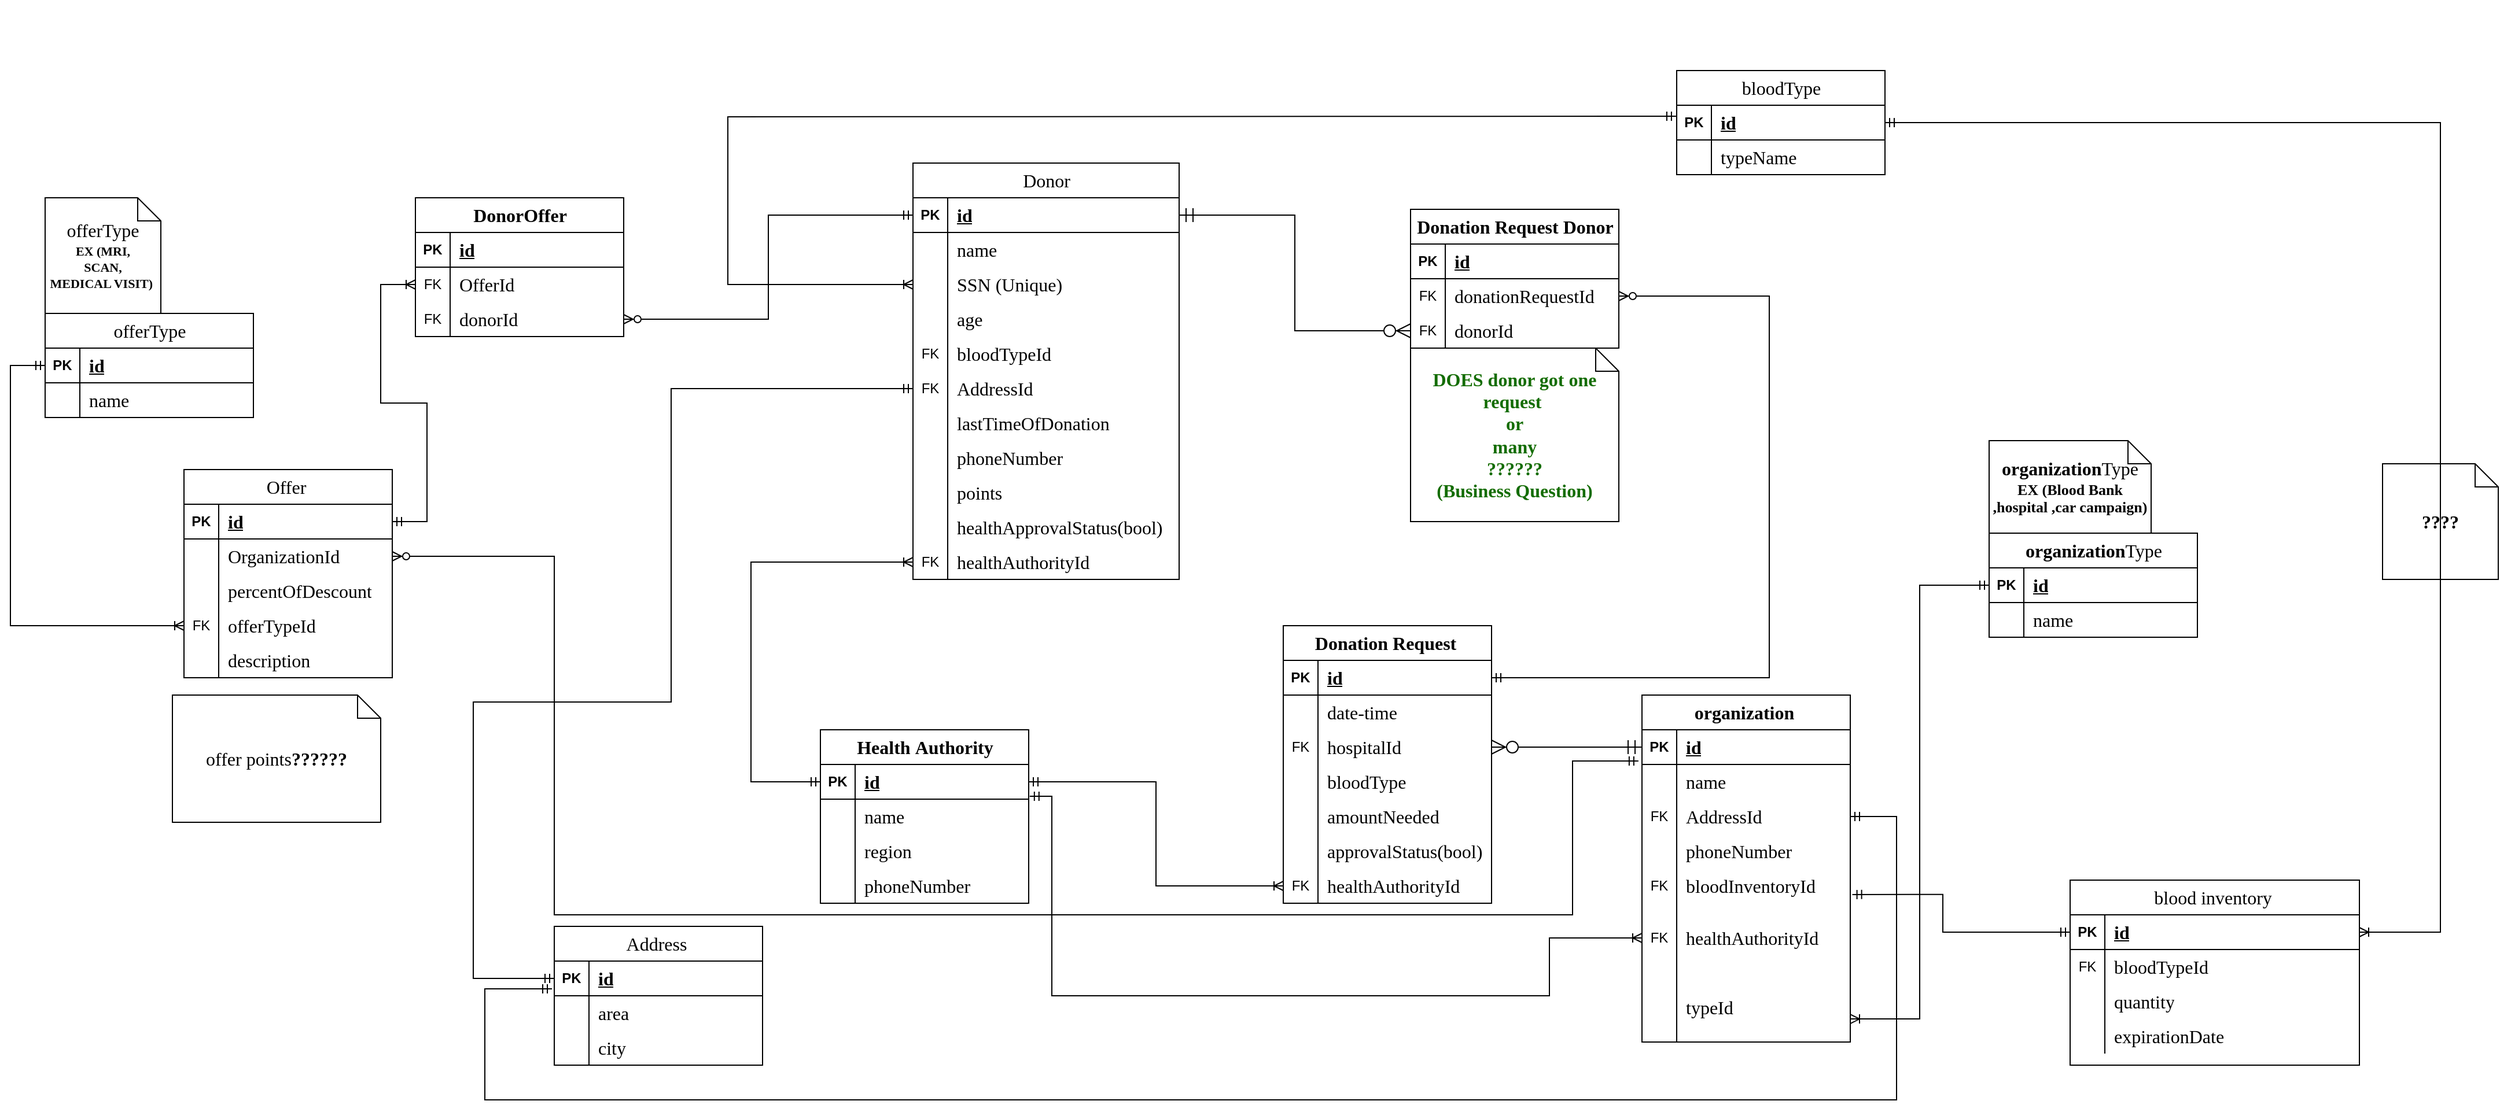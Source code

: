 <mxfile version="28.0.6">
  <diagram name="Page-1" id="OlIMljojjDNqHN0ot8cY">
    <mxGraphModel dx="2633" dy="1061" grid="1" gridSize="10" guides="1" tooltips="1" connect="1" arrows="1" fold="1" page="1" pageScale="1" pageWidth="850" pageHeight="1100" math="0" shadow="0">
      <root>
        <mxCell id="0" />
        <mxCell id="1" parent="0" />
        <mxCell id="sjT62VNnBIO8_WqpNAQ3-14" value="&lt;span style=&quot;font-family: &amp;quot;Times New Roman&amp;quot;; font-size: 16px; text-wrap-mode: wrap;&quot;&gt;Donor&lt;/span&gt;" style="shape=table;startSize=30;container=1;collapsible=1;childLayout=tableLayout;fixedRows=1;rowLines=0;fontStyle=0;align=center;resizeLast=1;html=1;" parent="1" vertex="1">
          <mxGeometry x="30" y="170" width="230" height="360" as="geometry" />
        </mxCell>
        <mxCell id="sjT62VNnBIO8_WqpNAQ3-15" value="" style="shape=tableRow;horizontal=0;startSize=0;swimlaneHead=0;swimlaneBody=0;fillColor=none;collapsible=0;dropTarget=0;points=[[0,0.5],[1,0.5]];portConstraint=eastwest;top=0;left=0;right=0;bottom=1;" parent="sjT62VNnBIO8_WqpNAQ3-14" vertex="1">
          <mxGeometry y="30" width="230" height="30" as="geometry" />
        </mxCell>
        <mxCell id="sjT62VNnBIO8_WqpNAQ3-16" value="PK" style="shape=partialRectangle;connectable=0;fillColor=none;top=0;left=0;bottom=0;right=0;fontStyle=1;overflow=hidden;whiteSpace=wrap;html=1;" parent="sjT62VNnBIO8_WqpNAQ3-15" vertex="1">
          <mxGeometry width="30" height="30" as="geometry">
            <mxRectangle width="30" height="30" as="alternateBounds" />
          </mxGeometry>
        </mxCell>
        <mxCell id="sjT62VNnBIO8_WqpNAQ3-17" value="&lt;font face=&quot;Times New Roman&quot;&gt;&lt;span style=&quot;font-size: 16px;&quot;&gt;id&lt;/span&gt;&lt;/font&gt;" style="shape=partialRectangle;connectable=0;fillColor=none;top=0;left=0;bottom=0;right=0;align=left;spacingLeft=6;fontStyle=5;overflow=hidden;whiteSpace=wrap;html=1;" parent="sjT62VNnBIO8_WqpNAQ3-15" vertex="1">
          <mxGeometry x="30" width="200" height="30" as="geometry">
            <mxRectangle width="200" height="30" as="alternateBounds" />
          </mxGeometry>
        </mxCell>
        <mxCell id="sjT62VNnBIO8_WqpNAQ3-18" value="" style="shape=tableRow;horizontal=0;startSize=0;swimlaneHead=0;swimlaneBody=0;fillColor=none;collapsible=0;dropTarget=0;points=[[0,0.5],[1,0.5]];portConstraint=eastwest;top=0;left=0;right=0;bottom=0;" parent="sjT62VNnBIO8_WqpNAQ3-14" vertex="1">
          <mxGeometry y="60" width="230" height="30" as="geometry" />
        </mxCell>
        <mxCell id="sjT62VNnBIO8_WqpNAQ3-19" value="" style="shape=partialRectangle;connectable=0;fillColor=none;top=0;left=0;bottom=0;right=0;editable=1;overflow=hidden;whiteSpace=wrap;html=1;" parent="sjT62VNnBIO8_WqpNAQ3-18" vertex="1">
          <mxGeometry width="30" height="30" as="geometry">
            <mxRectangle width="30" height="30" as="alternateBounds" />
          </mxGeometry>
        </mxCell>
        <mxCell id="sjT62VNnBIO8_WqpNAQ3-20" value="&lt;font face=&quot;Times New Roman&quot;&gt;&lt;span style=&quot;font-size: 16px;&quot;&gt;name&amp;nbsp;&lt;/span&gt;&lt;/font&gt;" style="shape=partialRectangle;connectable=0;fillColor=none;top=0;left=0;bottom=0;right=0;align=left;spacingLeft=6;overflow=hidden;whiteSpace=wrap;html=1;" parent="sjT62VNnBIO8_WqpNAQ3-18" vertex="1">
          <mxGeometry x="30" width="200" height="30" as="geometry">
            <mxRectangle width="200" height="30" as="alternateBounds" />
          </mxGeometry>
        </mxCell>
        <mxCell id="8oDwOmn-AEGux4kVyqbQ-4" value="" style="shape=tableRow;horizontal=0;startSize=0;swimlaneHead=0;swimlaneBody=0;fillColor=none;collapsible=0;dropTarget=0;points=[[0,0.5],[1,0.5]];portConstraint=eastwest;top=0;left=0;right=0;bottom=0;" vertex="1" parent="sjT62VNnBIO8_WqpNAQ3-14">
          <mxGeometry y="90" width="230" height="30" as="geometry" />
        </mxCell>
        <mxCell id="8oDwOmn-AEGux4kVyqbQ-5" value="" style="shape=partialRectangle;connectable=0;fillColor=none;top=0;left=0;bottom=0;right=0;editable=1;overflow=hidden;whiteSpace=wrap;html=1;" vertex="1" parent="8oDwOmn-AEGux4kVyqbQ-4">
          <mxGeometry width="30" height="30" as="geometry">
            <mxRectangle width="30" height="30" as="alternateBounds" />
          </mxGeometry>
        </mxCell>
        <mxCell id="8oDwOmn-AEGux4kVyqbQ-6" value="&lt;font face=&quot;Times New Roman&quot;&gt;&lt;span style=&quot;font-size: 16px;&quot;&gt;SSN (Unique)&lt;/span&gt;&lt;/font&gt;" style="shape=partialRectangle;connectable=0;fillColor=none;top=0;left=0;bottom=0;right=0;align=left;spacingLeft=6;overflow=hidden;whiteSpace=wrap;html=1;" vertex="1" parent="8oDwOmn-AEGux4kVyqbQ-4">
          <mxGeometry x="30" width="200" height="30" as="geometry">
            <mxRectangle width="200" height="30" as="alternateBounds" />
          </mxGeometry>
        </mxCell>
        <mxCell id="VqiLvn7BjGXfRqe5pDFe-1" value="" style="shape=tableRow;horizontal=0;startSize=0;swimlaneHead=0;swimlaneBody=0;fillColor=none;collapsible=0;dropTarget=0;points=[[0,0.5],[1,0.5]];portConstraint=eastwest;top=0;left=0;right=0;bottom=0;" parent="sjT62VNnBIO8_WqpNAQ3-14" vertex="1">
          <mxGeometry y="120" width="230" height="30" as="geometry" />
        </mxCell>
        <mxCell id="VqiLvn7BjGXfRqe5pDFe-2" value="" style="shape=partialRectangle;connectable=0;fillColor=none;top=0;left=0;bottom=0;right=0;editable=1;overflow=hidden;whiteSpace=wrap;html=1;" parent="VqiLvn7BjGXfRqe5pDFe-1" vertex="1">
          <mxGeometry width="30" height="30" as="geometry">
            <mxRectangle width="30" height="30" as="alternateBounds" />
          </mxGeometry>
        </mxCell>
        <mxCell id="VqiLvn7BjGXfRqe5pDFe-3" value="&lt;div&gt;&lt;span style=&quot;font-size: 12pt; font-family: &amp;quot;Times New Roman&amp;quot;;&quot;&gt;age&lt;/span&gt;&lt;/div&gt;" style="shape=partialRectangle;connectable=0;fillColor=none;top=0;left=0;bottom=0;right=0;align=left;spacingLeft=6;overflow=hidden;whiteSpace=wrap;html=1;" parent="VqiLvn7BjGXfRqe5pDFe-1" vertex="1">
          <mxGeometry x="30" width="200" height="30" as="geometry">
            <mxRectangle width="200" height="30" as="alternateBounds" />
          </mxGeometry>
        </mxCell>
        <mxCell id="sjT62VNnBIO8_WqpNAQ3-21" value="" style="shape=tableRow;horizontal=0;startSize=0;swimlaneHead=0;swimlaneBody=0;fillColor=none;collapsible=0;dropTarget=0;points=[[0,0.5],[1,0.5]];portConstraint=eastwest;top=0;left=0;right=0;bottom=0;" parent="sjT62VNnBIO8_WqpNAQ3-14" vertex="1">
          <mxGeometry y="150" width="230" height="30" as="geometry" />
        </mxCell>
        <mxCell id="sjT62VNnBIO8_WqpNAQ3-22" value="FK" style="shape=partialRectangle;connectable=0;fillColor=none;top=0;left=0;bottom=0;right=0;editable=1;overflow=hidden;whiteSpace=wrap;html=1;" parent="sjT62VNnBIO8_WqpNAQ3-21" vertex="1">
          <mxGeometry width="30" height="30" as="geometry">
            <mxRectangle width="30" height="30" as="alternateBounds" />
          </mxGeometry>
        </mxCell>
        <mxCell id="sjT62VNnBIO8_WqpNAQ3-23" value="&lt;div&gt;&lt;span style=&quot;font-size: 12pt; font-family: &amp;quot;Times New Roman&amp;quot;;&quot;&gt;bloodTypeId&lt;/span&gt;&lt;/div&gt;" style="shape=partialRectangle;connectable=0;fillColor=none;top=0;left=0;bottom=0;right=0;align=left;spacingLeft=6;overflow=hidden;whiteSpace=wrap;html=1;" parent="sjT62VNnBIO8_WqpNAQ3-21" vertex="1">
          <mxGeometry x="30" width="200" height="30" as="geometry">
            <mxRectangle width="200" height="30" as="alternateBounds" />
          </mxGeometry>
        </mxCell>
        <mxCell id="sjT62VNnBIO8_WqpNAQ3-24" value="" style="shape=tableRow;horizontal=0;startSize=0;swimlaneHead=0;swimlaneBody=0;fillColor=none;collapsible=0;dropTarget=0;points=[[0,0.5],[1,0.5]];portConstraint=eastwest;top=0;left=0;right=0;bottom=0;" parent="sjT62VNnBIO8_WqpNAQ3-14" vertex="1">
          <mxGeometry y="180" width="230" height="30" as="geometry" />
        </mxCell>
        <mxCell id="sjT62VNnBIO8_WqpNAQ3-25" value="FK" style="shape=partialRectangle;connectable=0;fillColor=none;top=0;left=0;bottom=0;right=0;editable=1;overflow=hidden;whiteSpace=wrap;html=1;" parent="sjT62VNnBIO8_WqpNAQ3-24" vertex="1">
          <mxGeometry width="30" height="30" as="geometry">
            <mxRectangle width="30" height="30" as="alternateBounds" />
          </mxGeometry>
        </mxCell>
        <mxCell id="sjT62VNnBIO8_WqpNAQ3-26" value="&lt;span style=&quot;font-family: &amp;quot;Times New Roman&amp;quot;; font-size: 16px;&quot;&gt;AddressId&lt;/span&gt;" style="shape=partialRectangle;connectable=0;fillColor=none;top=0;left=0;bottom=0;right=0;align=left;spacingLeft=6;overflow=hidden;whiteSpace=wrap;html=1;" parent="sjT62VNnBIO8_WqpNAQ3-24" vertex="1">
          <mxGeometry x="30" width="200" height="30" as="geometry">
            <mxRectangle width="200" height="30" as="alternateBounds" />
          </mxGeometry>
        </mxCell>
        <mxCell id="VqiLvn7BjGXfRqe5pDFe-4" value="" style="shape=tableRow;horizontal=0;startSize=0;swimlaneHead=0;swimlaneBody=0;fillColor=none;collapsible=0;dropTarget=0;points=[[0,0.5],[1,0.5]];portConstraint=eastwest;top=0;left=0;right=0;bottom=0;" parent="sjT62VNnBIO8_WqpNAQ3-14" vertex="1">
          <mxGeometry y="210" width="230" height="30" as="geometry" />
        </mxCell>
        <mxCell id="VqiLvn7BjGXfRqe5pDFe-5" value="" style="shape=partialRectangle;connectable=0;fillColor=none;top=0;left=0;bottom=0;right=0;editable=1;overflow=hidden;whiteSpace=wrap;html=1;" parent="VqiLvn7BjGXfRqe5pDFe-4" vertex="1">
          <mxGeometry width="30" height="30" as="geometry">
            <mxRectangle width="30" height="30" as="alternateBounds" />
          </mxGeometry>
        </mxCell>
        <mxCell id="VqiLvn7BjGXfRqe5pDFe-6" value="&lt;div&gt;&lt;span style=&quot;font-size: 12pt; font-family: &amp;quot;Times New Roman&amp;quot;;&quot;&gt;lastTimeOfDonation&lt;/span&gt;&lt;/div&gt;" style="shape=partialRectangle;connectable=0;fillColor=none;top=0;left=0;bottom=0;right=0;align=left;spacingLeft=6;overflow=hidden;whiteSpace=wrap;html=1;" parent="VqiLvn7BjGXfRqe5pDFe-4" vertex="1">
          <mxGeometry x="30" width="200" height="30" as="geometry">
            <mxRectangle width="200" height="30" as="alternateBounds" />
          </mxGeometry>
        </mxCell>
        <mxCell id="VqiLvn7BjGXfRqe5pDFe-7" value="" style="shape=tableRow;horizontal=0;startSize=0;swimlaneHead=0;swimlaneBody=0;fillColor=none;collapsible=0;dropTarget=0;points=[[0,0.5],[1,0.5]];portConstraint=eastwest;top=0;left=0;right=0;bottom=0;" parent="sjT62VNnBIO8_WqpNAQ3-14" vertex="1">
          <mxGeometry y="240" width="230" height="30" as="geometry" />
        </mxCell>
        <mxCell id="VqiLvn7BjGXfRqe5pDFe-8" value="" style="shape=partialRectangle;connectable=0;fillColor=none;top=0;left=0;bottom=0;right=0;editable=1;overflow=hidden;whiteSpace=wrap;html=1;" parent="VqiLvn7BjGXfRqe5pDFe-7" vertex="1">
          <mxGeometry width="30" height="30" as="geometry">
            <mxRectangle width="30" height="30" as="alternateBounds" />
          </mxGeometry>
        </mxCell>
        <mxCell id="VqiLvn7BjGXfRqe5pDFe-9" value="&lt;div&gt;&lt;span style=&quot;font-size: 12pt; font-family: &amp;quot;Times New Roman&amp;quot;;&quot;&gt;phoneNumber&lt;/span&gt;&lt;/div&gt;" style="shape=partialRectangle;connectable=0;fillColor=none;top=0;left=0;bottom=0;right=0;align=left;spacingLeft=6;overflow=hidden;whiteSpace=wrap;html=1;" parent="VqiLvn7BjGXfRqe5pDFe-7" vertex="1">
          <mxGeometry x="30" width="200" height="30" as="geometry">
            <mxRectangle width="200" height="30" as="alternateBounds" />
          </mxGeometry>
        </mxCell>
        <mxCell id="Tmn7YrzmTBNSxy3GbySo-75" value="" style="shape=tableRow;horizontal=0;startSize=0;swimlaneHead=0;swimlaneBody=0;fillColor=none;collapsible=0;dropTarget=0;points=[[0,0.5],[1,0.5]];portConstraint=eastwest;top=0;left=0;right=0;bottom=0;" parent="sjT62VNnBIO8_WqpNAQ3-14" vertex="1">
          <mxGeometry y="270" width="230" height="30" as="geometry" />
        </mxCell>
        <mxCell id="Tmn7YrzmTBNSxy3GbySo-76" value="" style="shape=partialRectangle;connectable=0;fillColor=none;top=0;left=0;bottom=0;right=0;editable=1;overflow=hidden;whiteSpace=wrap;html=1;" parent="Tmn7YrzmTBNSxy3GbySo-75" vertex="1">
          <mxGeometry width="30" height="30" as="geometry">
            <mxRectangle width="30" height="30" as="alternateBounds" />
          </mxGeometry>
        </mxCell>
        <mxCell id="Tmn7YrzmTBNSxy3GbySo-77" value="&lt;div&gt;&lt;span style=&quot;font-size: 12pt; font-family: &amp;quot;Times New Roman&amp;quot;;&quot;&gt;points&lt;/span&gt;&lt;/div&gt;" style="shape=partialRectangle;connectable=0;fillColor=none;top=0;left=0;bottom=0;right=0;align=left;spacingLeft=6;overflow=hidden;whiteSpace=wrap;html=1;" parent="Tmn7YrzmTBNSxy3GbySo-75" vertex="1">
          <mxGeometry x="30" width="200" height="30" as="geometry">
            <mxRectangle width="200" height="30" as="alternateBounds" />
          </mxGeometry>
        </mxCell>
        <mxCell id="8oDwOmn-AEGux4kVyqbQ-167" value="" style="shape=tableRow;horizontal=0;startSize=0;swimlaneHead=0;swimlaneBody=0;fillColor=none;collapsible=0;dropTarget=0;points=[[0,0.5],[1,0.5]];portConstraint=eastwest;top=0;left=0;right=0;bottom=0;" vertex="1" parent="sjT62VNnBIO8_WqpNAQ3-14">
          <mxGeometry y="300" width="230" height="30" as="geometry" />
        </mxCell>
        <mxCell id="8oDwOmn-AEGux4kVyqbQ-168" value="" style="shape=partialRectangle;connectable=0;fillColor=none;top=0;left=0;bottom=0;right=0;editable=1;overflow=hidden;whiteSpace=wrap;html=1;" vertex="1" parent="8oDwOmn-AEGux4kVyqbQ-167">
          <mxGeometry width="30" height="30" as="geometry">
            <mxRectangle width="30" height="30" as="alternateBounds" />
          </mxGeometry>
        </mxCell>
        <mxCell id="8oDwOmn-AEGux4kVyqbQ-169" value="&lt;span style=&quot;font-family: &amp;quot;Times New Roman&amp;quot;; font-size: 16px;&quot;&gt;healthA&lt;/span&gt;&lt;font face=&quot;Times New Roman&quot;&gt;&lt;span style=&quot;font-size: 16px;&quot;&gt;pprovalStatus(bool)&lt;/span&gt;&lt;/font&gt;" style="shape=partialRectangle;connectable=0;fillColor=none;top=0;left=0;bottom=0;right=0;align=left;spacingLeft=6;overflow=hidden;whiteSpace=wrap;html=1;" vertex="1" parent="8oDwOmn-AEGux4kVyqbQ-167">
          <mxGeometry x="30" width="200" height="30" as="geometry">
            <mxRectangle width="200" height="30" as="alternateBounds" />
          </mxGeometry>
        </mxCell>
        <mxCell id="Tmn7YrzmTBNSxy3GbySo-84" value="" style="shape=tableRow;horizontal=0;startSize=0;swimlaneHead=0;swimlaneBody=0;fillColor=none;collapsible=0;dropTarget=0;points=[[0,0.5],[1,0.5]];portConstraint=eastwest;top=0;left=0;right=0;bottom=0;" parent="sjT62VNnBIO8_WqpNAQ3-14" vertex="1">
          <mxGeometry y="330" width="230" height="30" as="geometry" />
        </mxCell>
        <mxCell id="Tmn7YrzmTBNSxy3GbySo-85" value="FK" style="shape=partialRectangle;connectable=0;fillColor=none;top=0;left=0;bottom=0;right=0;editable=1;overflow=hidden;whiteSpace=wrap;html=1;" parent="Tmn7YrzmTBNSxy3GbySo-84" vertex="1">
          <mxGeometry width="30" height="30" as="geometry">
            <mxRectangle width="30" height="30" as="alternateBounds" />
          </mxGeometry>
        </mxCell>
        <mxCell id="Tmn7YrzmTBNSxy3GbySo-86" value="&lt;span style=&quot;font-family: &amp;quot;Times New Roman&amp;quot;; font-size: 16px;&quot;&gt;healthAuthorityId&lt;/span&gt;" style="shape=partialRectangle;connectable=0;fillColor=none;top=0;left=0;bottom=0;right=0;align=left;spacingLeft=6;overflow=hidden;whiteSpace=wrap;html=1;" parent="Tmn7YrzmTBNSxy3GbySo-84" vertex="1">
          <mxGeometry x="30" width="200" height="30" as="geometry">
            <mxRectangle width="200" height="30" as="alternateBounds" />
          </mxGeometry>
        </mxCell>
        <mxCell id="sjT62VNnBIO8_WqpNAQ3-30" value="&lt;font face=&quot;Times New Roman&quot;&gt;&lt;span style=&quot;font-size: 16px; text-wrap-mode: wrap;&quot;&gt;organization&amp;nbsp;&lt;/span&gt;&lt;/font&gt;" style="shape=table;startSize=30;container=1;collapsible=1;childLayout=tableLayout;fixedRows=1;rowLines=0;fontStyle=1;align=center;resizeLast=1;html=1;" parent="1" vertex="1">
          <mxGeometry x="660" y="630" width="180" height="300" as="geometry" />
        </mxCell>
        <mxCell id="sjT62VNnBIO8_WqpNAQ3-31" value="" style="shape=tableRow;horizontal=0;startSize=0;swimlaneHead=0;swimlaneBody=0;fillColor=none;collapsible=0;dropTarget=0;points=[[0,0.5],[1,0.5]];portConstraint=eastwest;top=0;left=0;right=0;bottom=1;" parent="sjT62VNnBIO8_WqpNAQ3-30" vertex="1">
          <mxGeometry y="30" width="180" height="30" as="geometry" />
        </mxCell>
        <mxCell id="sjT62VNnBIO8_WqpNAQ3-32" value="PK" style="shape=partialRectangle;connectable=0;fillColor=none;top=0;left=0;bottom=0;right=0;fontStyle=1;overflow=hidden;whiteSpace=wrap;html=1;" parent="sjT62VNnBIO8_WqpNAQ3-31" vertex="1">
          <mxGeometry width="30" height="30" as="geometry">
            <mxRectangle width="30" height="30" as="alternateBounds" />
          </mxGeometry>
        </mxCell>
        <mxCell id="sjT62VNnBIO8_WqpNAQ3-33" value="&lt;span style=&quot;font-family: &amp;quot;Times New Roman&amp;quot;; font-size: 16px;&quot;&gt;id&lt;/span&gt;" style="shape=partialRectangle;connectable=0;fillColor=none;top=0;left=0;bottom=0;right=0;align=left;spacingLeft=6;fontStyle=5;overflow=hidden;whiteSpace=wrap;html=1;" parent="sjT62VNnBIO8_WqpNAQ3-31" vertex="1">
          <mxGeometry x="30" width="150" height="30" as="geometry">
            <mxRectangle width="150" height="30" as="alternateBounds" />
          </mxGeometry>
        </mxCell>
        <mxCell id="sjT62VNnBIO8_WqpNAQ3-40" value="" style="shape=tableRow;horizontal=0;startSize=0;swimlaneHead=0;swimlaneBody=0;fillColor=none;collapsible=0;dropTarget=0;points=[[0,0.5],[1,0.5]];portConstraint=eastwest;top=0;left=0;right=0;bottom=0;" parent="sjT62VNnBIO8_WqpNAQ3-30" vertex="1">
          <mxGeometry y="60" width="180" height="30" as="geometry" />
        </mxCell>
        <mxCell id="sjT62VNnBIO8_WqpNAQ3-41" value="" style="shape=partialRectangle;connectable=0;fillColor=none;top=0;left=0;bottom=0;right=0;editable=1;overflow=hidden;whiteSpace=wrap;html=1;" parent="sjT62VNnBIO8_WqpNAQ3-40" vertex="1">
          <mxGeometry width="30" height="30" as="geometry">
            <mxRectangle width="30" height="30" as="alternateBounds" />
          </mxGeometry>
        </mxCell>
        <mxCell id="sjT62VNnBIO8_WqpNAQ3-42" value="&lt;span style=&quot;font-family: &amp;quot;Times New Roman&amp;quot;; font-size: 16px;&quot;&gt;name&lt;/span&gt;" style="shape=partialRectangle;connectable=0;fillColor=none;top=0;left=0;bottom=0;right=0;align=left;spacingLeft=6;overflow=hidden;whiteSpace=wrap;html=1;" parent="sjT62VNnBIO8_WqpNAQ3-40" vertex="1">
          <mxGeometry x="30" width="150" height="30" as="geometry">
            <mxRectangle width="150" height="30" as="alternateBounds" />
          </mxGeometry>
        </mxCell>
        <mxCell id="VqiLvn7BjGXfRqe5pDFe-13" value="" style="shape=tableRow;horizontal=0;startSize=0;swimlaneHead=0;swimlaneBody=0;fillColor=none;collapsible=0;dropTarget=0;points=[[0,0.5],[1,0.5]];portConstraint=eastwest;top=0;left=0;right=0;bottom=0;" parent="sjT62VNnBIO8_WqpNAQ3-30" vertex="1">
          <mxGeometry y="90" width="180" height="30" as="geometry" />
        </mxCell>
        <mxCell id="VqiLvn7BjGXfRqe5pDFe-14" value="FK" style="shape=partialRectangle;connectable=0;fillColor=none;top=0;left=0;bottom=0;right=0;editable=1;overflow=hidden;whiteSpace=wrap;html=1;" parent="VqiLvn7BjGXfRqe5pDFe-13" vertex="1">
          <mxGeometry width="30" height="30" as="geometry">
            <mxRectangle width="30" height="30" as="alternateBounds" />
          </mxGeometry>
        </mxCell>
        <mxCell id="VqiLvn7BjGXfRqe5pDFe-15" value="&lt;span style=&quot;font-family: &amp;quot;Times New Roman&amp;quot;; font-size: 16px;&quot;&gt;AddressId&lt;/span&gt;" style="shape=partialRectangle;connectable=0;fillColor=none;top=0;left=0;bottom=0;right=0;align=left;spacingLeft=6;overflow=hidden;whiteSpace=wrap;html=1;" parent="VqiLvn7BjGXfRqe5pDFe-13" vertex="1">
          <mxGeometry x="30" width="150" height="30" as="geometry">
            <mxRectangle width="150" height="30" as="alternateBounds" />
          </mxGeometry>
        </mxCell>
        <mxCell id="sjT62VNnBIO8_WqpNAQ3-43" value="" style="shape=tableRow;horizontal=0;startSize=0;swimlaneHead=0;swimlaneBody=0;fillColor=none;collapsible=0;dropTarget=0;points=[[0,0.5],[1,0.5]];portConstraint=eastwest;top=0;left=0;right=0;bottom=0;" parent="sjT62VNnBIO8_WqpNAQ3-30" vertex="1">
          <mxGeometry y="120" width="180" height="30" as="geometry" />
        </mxCell>
        <mxCell id="sjT62VNnBIO8_WqpNAQ3-44" value="" style="shape=partialRectangle;connectable=0;fillColor=none;top=0;left=0;bottom=0;right=0;editable=1;overflow=hidden;whiteSpace=wrap;html=1;" parent="sjT62VNnBIO8_WqpNAQ3-43" vertex="1">
          <mxGeometry width="30" height="30" as="geometry">
            <mxRectangle width="30" height="30" as="alternateBounds" />
          </mxGeometry>
        </mxCell>
        <mxCell id="sjT62VNnBIO8_WqpNAQ3-45" value="&lt;span style=&quot;font-family: &amp;quot;Times New Roman&amp;quot;; font-size: 16px;&quot;&gt;phoneNumber&lt;/span&gt;" style="shape=partialRectangle;connectable=0;fillColor=none;top=0;left=0;bottom=0;right=0;align=left;spacingLeft=6;overflow=hidden;whiteSpace=wrap;html=1;" parent="sjT62VNnBIO8_WqpNAQ3-43" vertex="1">
          <mxGeometry x="30" width="150" height="30" as="geometry">
            <mxRectangle width="150" height="30" as="alternateBounds" />
          </mxGeometry>
        </mxCell>
        <mxCell id="8oDwOmn-AEGux4kVyqbQ-111" value="" style="shape=tableRow;horizontal=0;startSize=0;swimlaneHead=0;swimlaneBody=0;fillColor=none;collapsible=0;dropTarget=0;points=[[0,0.5],[1,0.5]];portConstraint=eastwest;top=0;left=0;right=0;bottom=0;" vertex="1" parent="sjT62VNnBIO8_WqpNAQ3-30">
          <mxGeometry y="150" width="180" height="30" as="geometry" />
        </mxCell>
        <mxCell id="8oDwOmn-AEGux4kVyqbQ-112" value="FK" style="shape=partialRectangle;connectable=0;fillColor=none;top=0;left=0;bottom=0;right=0;editable=1;overflow=hidden;whiteSpace=wrap;html=1;" vertex="1" parent="8oDwOmn-AEGux4kVyqbQ-111">
          <mxGeometry width="30" height="30" as="geometry">
            <mxRectangle width="30" height="30" as="alternateBounds" />
          </mxGeometry>
        </mxCell>
        <mxCell id="8oDwOmn-AEGux4kVyqbQ-113" value="&lt;span style=&quot;font-family: &amp;quot;Times New Roman&amp;quot;; font-size: 16px;&quot;&gt;bloodInventoryId&lt;/span&gt;" style="shape=partialRectangle;connectable=0;fillColor=none;top=0;left=0;bottom=0;right=0;align=left;spacingLeft=6;overflow=hidden;whiteSpace=wrap;html=1;" vertex="1" parent="8oDwOmn-AEGux4kVyqbQ-111">
          <mxGeometry x="30" width="150" height="30" as="geometry">
            <mxRectangle width="150" height="30" as="alternateBounds" />
          </mxGeometry>
        </mxCell>
        <mxCell id="8oDwOmn-AEGux4kVyqbQ-170" value="" style="shape=tableRow;horizontal=0;startSize=0;swimlaneHead=0;swimlaneBody=0;fillColor=none;collapsible=0;dropTarget=0;points=[[0,0.5],[1,0.5]];portConstraint=eastwest;top=0;left=0;right=0;bottom=0;" vertex="1" parent="sjT62VNnBIO8_WqpNAQ3-30">
          <mxGeometry y="180" width="180" height="60" as="geometry" />
        </mxCell>
        <mxCell id="8oDwOmn-AEGux4kVyqbQ-171" value="FK" style="shape=partialRectangle;connectable=0;fillColor=none;top=0;left=0;bottom=0;right=0;editable=1;overflow=hidden;whiteSpace=wrap;html=1;" vertex="1" parent="8oDwOmn-AEGux4kVyqbQ-170">
          <mxGeometry width="30" height="60" as="geometry">
            <mxRectangle width="30" height="60" as="alternateBounds" />
          </mxGeometry>
        </mxCell>
        <mxCell id="8oDwOmn-AEGux4kVyqbQ-172" value="&lt;span style=&quot;font-family: &amp;quot;Times New Roman&amp;quot;; font-size: 16px;&quot;&gt;healthAuthorityId&lt;/span&gt;" style="shape=partialRectangle;connectable=0;fillColor=none;top=0;left=0;bottom=0;right=0;align=left;spacingLeft=6;overflow=hidden;whiteSpace=wrap;html=1;" vertex="1" parent="8oDwOmn-AEGux4kVyqbQ-170">
          <mxGeometry x="30" width="150" height="60" as="geometry">
            <mxRectangle width="150" height="60" as="alternateBounds" />
          </mxGeometry>
        </mxCell>
        <mxCell id="8oDwOmn-AEGux4kVyqbQ-1" value="" style="shape=tableRow;horizontal=0;startSize=0;swimlaneHead=0;swimlaneBody=0;fillColor=none;collapsible=0;dropTarget=0;points=[[0,0.5],[1,0.5]];portConstraint=eastwest;top=0;left=0;right=0;bottom=0;" vertex="1" parent="sjT62VNnBIO8_WqpNAQ3-30">
          <mxGeometry y="240" width="180" height="60" as="geometry" />
        </mxCell>
        <mxCell id="8oDwOmn-AEGux4kVyqbQ-2" value="" style="shape=partialRectangle;connectable=0;fillColor=none;top=0;left=0;bottom=0;right=0;editable=1;overflow=hidden;whiteSpace=wrap;html=1;" vertex="1" parent="8oDwOmn-AEGux4kVyqbQ-1">
          <mxGeometry width="30" height="60" as="geometry">
            <mxRectangle width="30" height="60" as="alternateBounds" />
          </mxGeometry>
        </mxCell>
        <mxCell id="8oDwOmn-AEGux4kVyqbQ-3" value="&lt;font face=&quot;Times New Roman&quot;&gt;&lt;span style=&quot;font-size: 16px;&quot;&gt;typeId&lt;/span&gt;&lt;/font&gt;" style="shape=partialRectangle;connectable=0;fillColor=none;top=0;left=0;bottom=0;right=0;align=left;spacingLeft=6;overflow=hidden;whiteSpace=wrap;html=1;" vertex="1" parent="8oDwOmn-AEGux4kVyqbQ-1">
          <mxGeometry x="30" width="150" height="60" as="geometry">
            <mxRectangle width="150" height="60" as="alternateBounds" />
          </mxGeometry>
        </mxCell>
        <mxCell id="sjT62VNnBIO8_WqpNAQ3-64" value="&lt;font face=&quot;Times New Roman&quot;&gt;&lt;span style=&quot;font-size: 16px; text-wrap-mode: wrap;&quot;&gt;Health&amp;nbsp;&lt;/span&gt;&lt;/font&gt;&lt;span style=&quot;font-size: 16px; text-wrap-mode: wrap; font-family: &amp;quot;Times New Roman&amp;quot;; background-color: transparent; color: light-dark(rgb(0, 0, 0), rgb(255, 255, 255));&quot;&gt;Authority&lt;/span&gt;" style="shape=table;startSize=30;container=1;collapsible=1;childLayout=tableLayout;fixedRows=1;rowLines=0;fontStyle=1;align=center;resizeLast=1;html=1;" parent="1" vertex="1">
          <mxGeometry x="-50" y="660" width="180" height="150" as="geometry" />
        </mxCell>
        <mxCell id="sjT62VNnBIO8_WqpNAQ3-65" value="" style="shape=tableRow;horizontal=0;startSize=0;swimlaneHead=0;swimlaneBody=0;fillColor=none;collapsible=0;dropTarget=0;points=[[0,0.5],[1,0.5]];portConstraint=eastwest;top=0;left=0;right=0;bottom=1;" parent="sjT62VNnBIO8_WqpNAQ3-64" vertex="1">
          <mxGeometry y="30" width="180" height="30" as="geometry" />
        </mxCell>
        <mxCell id="sjT62VNnBIO8_WqpNAQ3-66" value="PK" style="shape=partialRectangle;connectable=0;fillColor=none;top=0;left=0;bottom=0;right=0;fontStyle=1;overflow=hidden;whiteSpace=wrap;html=1;" parent="sjT62VNnBIO8_WqpNAQ3-65" vertex="1">
          <mxGeometry width="30" height="30" as="geometry">
            <mxRectangle width="30" height="30" as="alternateBounds" />
          </mxGeometry>
        </mxCell>
        <mxCell id="sjT62VNnBIO8_WqpNAQ3-67" value="&lt;span style=&quot;font-family: &amp;quot;Times New Roman&amp;quot;; font-size: 16px;&quot;&gt;id&lt;/span&gt;" style="shape=partialRectangle;connectable=0;fillColor=none;top=0;left=0;bottom=0;right=0;align=left;spacingLeft=6;fontStyle=5;overflow=hidden;whiteSpace=wrap;html=1;" parent="sjT62VNnBIO8_WqpNAQ3-65" vertex="1">
          <mxGeometry x="30" width="150" height="30" as="geometry">
            <mxRectangle width="150" height="30" as="alternateBounds" />
          </mxGeometry>
        </mxCell>
        <mxCell id="sjT62VNnBIO8_WqpNAQ3-68" value="" style="shape=tableRow;horizontal=0;startSize=0;swimlaneHead=0;swimlaneBody=0;fillColor=none;collapsible=0;dropTarget=0;points=[[0,0.5],[1,0.5]];portConstraint=eastwest;top=0;left=0;right=0;bottom=0;" parent="sjT62VNnBIO8_WqpNAQ3-64" vertex="1">
          <mxGeometry y="60" width="180" height="30" as="geometry" />
        </mxCell>
        <mxCell id="sjT62VNnBIO8_WqpNAQ3-69" value="" style="shape=partialRectangle;connectable=0;fillColor=none;top=0;left=0;bottom=0;right=0;editable=1;overflow=hidden;whiteSpace=wrap;html=1;" parent="sjT62VNnBIO8_WqpNAQ3-68" vertex="1">
          <mxGeometry width="30" height="30" as="geometry">
            <mxRectangle width="30" height="30" as="alternateBounds" />
          </mxGeometry>
        </mxCell>
        <mxCell id="sjT62VNnBIO8_WqpNAQ3-70" value="&lt;div&gt;&lt;span style=&quot;font-size: 12pt; font-family: &amp;quot;Times New Roman&amp;quot;;&quot;&gt;name&lt;/span&gt;&lt;/div&gt;" style="shape=partialRectangle;connectable=0;fillColor=none;top=0;left=0;bottom=0;right=0;align=left;spacingLeft=6;overflow=hidden;whiteSpace=wrap;html=1;" parent="sjT62VNnBIO8_WqpNAQ3-68" vertex="1">
          <mxGeometry x="30" width="150" height="30" as="geometry">
            <mxRectangle width="150" height="30" as="alternateBounds" />
          </mxGeometry>
        </mxCell>
        <mxCell id="VqiLvn7BjGXfRqe5pDFe-22" value="" style="shape=tableRow;horizontal=0;startSize=0;swimlaneHead=0;swimlaneBody=0;fillColor=none;collapsible=0;dropTarget=0;points=[[0,0.5],[1,0.5]];portConstraint=eastwest;top=0;left=0;right=0;bottom=0;" parent="sjT62VNnBIO8_WqpNAQ3-64" vertex="1">
          <mxGeometry y="90" width="180" height="30" as="geometry" />
        </mxCell>
        <mxCell id="VqiLvn7BjGXfRqe5pDFe-23" value="" style="shape=partialRectangle;connectable=0;fillColor=none;top=0;left=0;bottom=0;right=0;editable=1;overflow=hidden;whiteSpace=wrap;html=1;" parent="VqiLvn7BjGXfRqe5pDFe-22" vertex="1">
          <mxGeometry width="30" height="30" as="geometry">
            <mxRectangle width="30" height="30" as="alternateBounds" />
          </mxGeometry>
        </mxCell>
        <mxCell id="VqiLvn7BjGXfRqe5pDFe-24" value="&lt;div&gt;&lt;span style=&quot;font-size: 12pt; font-family: &amp;quot;Times New Roman&amp;quot;;&quot;&gt;region&lt;/span&gt;&lt;/div&gt;" style="shape=partialRectangle;connectable=0;fillColor=none;top=0;left=0;bottom=0;right=0;align=left;spacingLeft=6;overflow=hidden;whiteSpace=wrap;html=1;" parent="VqiLvn7BjGXfRqe5pDFe-22" vertex="1">
          <mxGeometry x="30" width="150" height="30" as="geometry">
            <mxRectangle width="150" height="30" as="alternateBounds" />
          </mxGeometry>
        </mxCell>
        <mxCell id="sjT62VNnBIO8_WqpNAQ3-71" value="" style="shape=tableRow;horizontal=0;startSize=0;swimlaneHead=0;swimlaneBody=0;fillColor=none;collapsible=0;dropTarget=0;points=[[0,0.5],[1,0.5]];portConstraint=eastwest;top=0;left=0;right=0;bottom=0;" parent="sjT62VNnBIO8_WqpNAQ3-64" vertex="1">
          <mxGeometry y="120" width="180" height="30" as="geometry" />
        </mxCell>
        <mxCell id="sjT62VNnBIO8_WqpNAQ3-72" value="" style="shape=partialRectangle;connectable=0;fillColor=none;top=0;left=0;bottom=0;right=0;editable=1;overflow=hidden;whiteSpace=wrap;html=1;" parent="sjT62VNnBIO8_WqpNAQ3-71" vertex="1">
          <mxGeometry width="30" height="30" as="geometry">
            <mxRectangle width="30" height="30" as="alternateBounds" />
          </mxGeometry>
        </mxCell>
        <mxCell id="sjT62VNnBIO8_WqpNAQ3-73" value="&lt;span style=&quot;font-family: &amp;quot;Times New Roman&amp;quot;; font-size: 16px;&quot;&gt;phoneNumber&lt;/span&gt;" style="shape=partialRectangle;connectable=0;fillColor=none;top=0;left=0;bottom=0;right=0;align=left;spacingLeft=6;overflow=hidden;whiteSpace=wrap;html=1;" parent="sjT62VNnBIO8_WqpNAQ3-71" vertex="1">
          <mxGeometry x="30" width="150" height="30" as="geometry">
            <mxRectangle width="150" height="30" as="alternateBounds" />
          </mxGeometry>
        </mxCell>
        <mxCell id="Tmn7YrzmTBNSxy3GbySo-18" value="&lt;font face=&quot;Times New Roman&quot;&gt;&lt;span style=&quot;font-size: 16px; text-wrap-mode: wrap;&quot;&gt;Donation Request&amp;nbsp;&lt;/span&gt;&lt;/font&gt;" style="shape=table;startSize=30;container=1;collapsible=1;childLayout=tableLayout;fixedRows=1;rowLines=0;fontStyle=1;align=center;resizeLast=1;html=1;" parent="1" vertex="1">
          <mxGeometry x="350" y="570" width="180" height="240" as="geometry" />
        </mxCell>
        <mxCell id="Tmn7YrzmTBNSxy3GbySo-19" value="" style="shape=tableRow;horizontal=0;startSize=0;swimlaneHead=0;swimlaneBody=0;fillColor=none;collapsible=0;dropTarget=0;points=[[0,0.5],[1,0.5]];portConstraint=eastwest;top=0;left=0;right=0;bottom=1;" parent="Tmn7YrzmTBNSxy3GbySo-18" vertex="1">
          <mxGeometry y="30" width="180" height="30" as="geometry" />
        </mxCell>
        <mxCell id="Tmn7YrzmTBNSxy3GbySo-20" value="PK" style="shape=partialRectangle;connectable=0;fillColor=none;top=0;left=0;bottom=0;right=0;fontStyle=1;overflow=hidden;whiteSpace=wrap;html=1;" parent="Tmn7YrzmTBNSxy3GbySo-19" vertex="1">
          <mxGeometry width="30" height="30" as="geometry">
            <mxRectangle width="30" height="30" as="alternateBounds" />
          </mxGeometry>
        </mxCell>
        <mxCell id="Tmn7YrzmTBNSxy3GbySo-21" value="&lt;span style=&quot;font-family: &amp;quot;Times New Roman&amp;quot;; font-size: 16px;&quot;&gt;id&lt;/span&gt;" style="shape=partialRectangle;connectable=0;fillColor=none;top=0;left=0;bottom=0;right=0;align=left;spacingLeft=6;fontStyle=5;overflow=hidden;whiteSpace=wrap;html=1;" parent="Tmn7YrzmTBNSxy3GbySo-19" vertex="1">
          <mxGeometry x="30" width="150" height="30" as="geometry">
            <mxRectangle width="150" height="30" as="alternateBounds" />
          </mxGeometry>
        </mxCell>
        <mxCell id="Tmn7YrzmTBNSxy3GbySo-22" value="" style="shape=tableRow;horizontal=0;startSize=0;swimlaneHead=0;swimlaneBody=0;fillColor=none;collapsible=0;dropTarget=0;points=[[0,0.5],[1,0.5]];portConstraint=eastwest;top=0;left=0;right=0;bottom=0;" parent="Tmn7YrzmTBNSxy3GbySo-18" vertex="1">
          <mxGeometry y="60" width="180" height="30" as="geometry" />
        </mxCell>
        <mxCell id="Tmn7YrzmTBNSxy3GbySo-23" value="" style="shape=partialRectangle;connectable=0;fillColor=none;top=0;left=0;bottom=0;right=0;editable=1;overflow=hidden;whiteSpace=wrap;html=1;" parent="Tmn7YrzmTBNSxy3GbySo-22" vertex="1">
          <mxGeometry width="30" height="30" as="geometry">
            <mxRectangle width="30" height="30" as="alternateBounds" />
          </mxGeometry>
        </mxCell>
        <mxCell id="Tmn7YrzmTBNSxy3GbySo-24" value="&lt;div&gt;&lt;span style=&quot;font-size: 12pt; font-family: &amp;quot;Times New Roman&amp;quot;;&quot;&gt;date-time&lt;/span&gt;&lt;/div&gt;" style="shape=partialRectangle;connectable=0;fillColor=none;top=0;left=0;bottom=0;right=0;align=left;spacingLeft=6;overflow=hidden;whiteSpace=wrap;html=1;" parent="Tmn7YrzmTBNSxy3GbySo-22" vertex="1">
          <mxGeometry x="30" width="150" height="30" as="geometry">
            <mxRectangle width="150" height="30" as="alternateBounds" />
          </mxGeometry>
        </mxCell>
        <mxCell id="Tmn7YrzmTBNSxy3GbySo-25" value="" style="shape=tableRow;horizontal=0;startSize=0;swimlaneHead=0;swimlaneBody=0;fillColor=none;collapsible=0;dropTarget=0;points=[[0,0.5],[1,0.5]];portConstraint=eastwest;top=0;left=0;right=0;bottom=0;" parent="Tmn7YrzmTBNSxy3GbySo-18" vertex="1">
          <mxGeometry y="90" width="180" height="30" as="geometry" />
        </mxCell>
        <mxCell id="Tmn7YrzmTBNSxy3GbySo-26" value="FK" style="shape=partialRectangle;connectable=0;fillColor=none;top=0;left=0;bottom=0;right=0;editable=1;overflow=hidden;whiteSpace=wrap;html=1;" parent="Tmn7YrzmTBNSxy3GbySo-25" vertex="1">
          <mxGeometry width="30" height="30" as="geometry">
            <mxRectangle width="30" height="30" as="alternateBounds" />
          </mxGeometry>
        </mxCell>
        <mxCell id="Tmn7YrzmTBNSxy3GbySo-27" value="&lt;font face=&quot;Times New Roman&quot;&gt;&lt;span style=&quot;font-size: 16px;&quot;&gt;hospitalId&lt;/span&gt;&lt;/font&gt;" style="shape=partialRectangle;connectable=0;fillColor=none;top=0;left=0;bottom=0;right=0;align=left;spacingLeft=6;overflow=hidden;whiteSpace=wrap;html=1;" parent="Tmn7YrzmTBNSxy3GbySo-25" vertex="1">
          <mxGeometry x="30" width="150" height="30" as="geometry">
            <mxRectangle width="150" height="30" as="alternateBounds" />
          </mxGeometry>
        </mxCell>
        <mxCell id="Tmn7YrzmTBNSxy3GbySo-28" value="" style="shape=tableRow;horizontal=0;startSize=0;swimlaneHead=0;swimlaneBody=0;fillColor=none;collapsible=0;dropTarget=0;points=[[0,0.5],[1,0.5]];portConstraint=eastwest;top=0;left=0;right=0;bottom=0;" parent="Tmn7YrzmTBNSxy3GbySo-18" vertex="1">
          <mxGeometry y="120" width="180" height="30" as="geometry" />
        </mxCell>
        <mxCell id="Tmn7YrzmTBNSxy3GbySo-29" value="" style="shape=partialRectangle;connectable=0;fillColor=none;top=0;left=0;bottom=0;right=0;editable=1;overflow=hidden;whiteSpace=wrap;html=1;" parent="Tmn7YrzmTBNSxy3GbySo-28" vertex="1">
          <mxGeometry width="30" height="30" as="geometry">
            <mxRectangle width="30" height="30" as="alternateBounds" />
          </mxGeometry>
        </mxCell>
        <mxCell id="Tmn7YrzmTBNSxy3GbySo-30" value="&lt;font face=&quot;Times New Roman&quot;&gt;&lt;span style=&quot;font-size: 16px;&quot;&gt;bloodType&amp;nbsp;&lt;/span&gt;&lt;/font&gt;" style="shape=partialRectangle;connectable=0;fillColor=none;top=0;left=0;bottom=0;right=0;align=left;spacingLeft=6;overflow=hidden;whiteSpace=wrap;html=1;" parent="Tmn7YrzmTBNSxy3GbySo-28" vertex="1">
          <mxGeometry x="30" width="150" height="30" as="geometry">
            <mxRectangle width="150" height="30" as="alternateBounds" />
          </mxGeometry>
        </mxCell>
        <mxCell id="8oDwOmn-AEGux4kVyqbQ-181" value="" style="shape=tableRow;horizontal=0;startSize=0;swimlaneHead=0;swimlaneBody=0;fillColor=none;collapsible=0;dropTarget=0;points=[[0,0.5],[1,0.5]];portConstraint=eastwest;top=0;left=0;right=0;bottom=0;" vertex="1" parent="Tmn7YrzmTBNSxy3GbySo-18">
          <mxGeometry y="150" width="180" height="30" as="geometry" />
        </mxCell>
        <mxCell id="8oDwOmn-AEGux4kVyqbQ-182" value="" style="shape=partialRectangle;connectable=0;fillColor=none;top=0;left=0;bottom=0;right=0;editable=1;overflow=hidden;whiteSpace=wrap;html=1;" vertex="1" parent="8oDwOmn-AEGux4kVyqbQ-181">
          <mxGeometry width="30" height="30" as="geometry">
            <mxRectangle width="30" height="30" as="alternateBounds" />
          </mxGeometry>
        </mxCell>
        <mxCell id="8oDwOmn-AEGux4kVyqbQ-183" value="&lt;font face=&quot;Times New Roman&quot;&gt;&lt;span style=&quot;font-size: 16px;&quot;&gt;amountNeeded&lt;/span&gt;&lt;/font&gt;" style="shape=partialRectangle;connectable=0;fillColor=none;top=0;left=0;bottom=0;right=0;align=left;spacingLeft=6;overflow=hidden;whiteSpace=wrap;html=1;" vertex="1" parent="8oDwOmn-AEGux4kVyqbQ-181">
          <mxGeometry x="30" width="150" height="30" as="geometry">
            <mxRectangle width="150" height="30" as="alternateBounds" />
          </mxGeometry>
        </mxCell>
        <mxCell id="Tmn7YrzmTBNSxy3GbySo-31" value="" style="shape=tableRow;horizontal=0;startSize=0;swimlaneHead=0;swimlaneBody=0;fillColor=none;collapsible=0;dropTarget=0;points=[[0,0.5],[1,0.5]];portConstraint=eastwest;top=0;left=0;right=0;bottom=0;" parent="Tmn7YrzmTBNSxy3GbySo-18" vertex="1">
          <mxGeometry y="180" width="180" height="30" as="geometry" />
        </mxCell>
        <mxCell id="Tmn7YrzmTBNSxy3GbySo-32" value="" style="shape=partialRectangle;connectable=0;fillColor=none;top=0;left=0;bottom=0;right=0;editable=1;overflow=hidden;whiteSpace=wrap;html=1;" parent="Tmn7YrzmTBNSxy3GbySo-31" vertex="1">
          <mxGeometry width="30" height="30" as="geometry">
            <mxRectangle width="30" height="30" as="alternateBounds" />
          </mxGeometry>
        </mxCell>
        <mxCell id="Tmn7YrzmTBNSxy3GbySo-33" value="&lt;span style=&quot;font-family: &amp;quot;Times New Roman&amp;quot;; font-size: 16px;&quot;&gt;approvalStatus(bool)&lt;/span&gt;" style="shape=partialRectangle;connectable=0;fillColor=none;top=0;left=0;bottom=0;right=0;align=left;spacingLeft=6;overflow=hidden;whiteSpace=wrap;html=1;" parent="Tmn7YrzmTBNSxy3GbySo-31" vertex="1">
          <mxGeometry x="30" width="150" height="30" as="geometry">
            <mxRectangle width="150" height="30" as="alternateBounds" />
          </mxGeometry>
        </mxCell>
        <mxCell id="Tmn7YrzmTBNSxy3GbySo-81" value="" style="shape=tableRow;horizontal=0;startSize=0;swimlaneHead=0;swimlaneBody=0;fillColor=none;collapsible=0;dropTarget=0;points=[[0,0.5],[1,0.5]];portConstraint=eastwest;top=0;left=0;right=0;bottom=0;" parent="Tmn7YrzmTBNSxy3GbySo-18" vertex="1">
          <mxGeometry y="210" width="180" height="30" as="geometry" />
        </mxCell>
        <mxCell id="Tmn7YrzmTBNSxy3GbySo-82" value="FK" style="shape=partialRectangle;connectable=0;fillColor=none;top=0;left=0;bottom=0;right=0;editable=1;overflow=hidden;whiteSpace=wrap;html=1;" parent="Tmn7YrzmTBNSxy3GbySo-81" vertex="1">
          <mxGeometry width="30" height="30" as="geometry">
            <mxRectangle width="30" height="30" as="alternateBounds" />
          </mxGeometry>
        </mxCell>
        <mxCell id="Tmn7YrzmTBNSxy3GbySo-83" value="&lt;font face=&quot;Times New Roman&quot;&gt;&lt;span style=&quot;font-size: 16px;&quot;&gt;healthAuthorityId&lt;/span&gt;&lt;/font&gt;" style="shape=partialRectangle;connectable=0;fillColor=none;top=0;left=0;bottom=0;right=0;align=left;spacingLeft=6;overflow=hidden;whiteSpace=wrap;html=1;" parent="Tmn7YrzmTBNSxy3GbySo-81" vertex="1">
          <mxGeometry x="30" width="150" height="30" as="geometry">
            <mxRectangle width="150" height="30" as="alternateBounds" />
          </mxGeometry>
        </mxCell>
        <mxCell id="Tmn7YrzmTBNSxy3GbySo-38" value="&lt;div&gt;&lt;span style=&quot;font-family: &amp;quot;Times New Roman&amp;quot;; font-size: 16px; text-wrap-mode: wrap;&quot;&gt;Donation Request D&lt;/span&gt;&lt;font face=&quot;Times New Roman&quot;&gt;&lt;span style=&quot;font-size: 16px; text-wrap-mode: wrap;&quot;&gt;onor&lt;/span&gt;&lt;/font&gt;&lt;/div&gt;" style="shape=table;startSize=30;container=1;collapsible=1;childLayout=tableLayout;fixedRows=1;rowLines=0;fontStyle=1;align=center;resizeLast=1;html=1;" parent="1" vertex="1">
          <mxGeometry x="460" y="210" width="180" height="120" as="geometry">
            <mxRectangle x="270" y="310" width="200" height="30" as="alternateBounds" />
          </mxGeometry>
        </mxCell>
        <mxCell id="Tmn7YrzmTBNSxy3GbySo-39" value="" style="shape=tableRow;horizontal=0;startSize=0;swimlaneHead=0;swimlaneBody=0;fillColor=none;collapsible=0;dropTarget=0;points=[[0,0.5],[1,0.5]];portConstraint=eastwest;top=0;left=0;right=0;bottom=1;" parent="Tmn7YrzmTBNSxy3GbySo-38" vertex="1">
          <mxGeometry y="30" width="180" height="30" as="geometry" />
        </mxCell>
        <mxCell id="Tmn7YrzmTBNSxy3GbySo-40" value="PK" style="shape=partialRectangle;connectable=0;fillColor=none;top=0;left=0;bottom=0;right=0;fontStyle=1;overflow=hidden;whiteSpace=wrap;html=1;" parent="Tmn7YrzmTBNSxy3GbySo-39" vertex="1">
          <mxGeometry width="30" height="30" as="geometry">
            <mxRectangle width="30" height="30" as="alternateBounds" />
          </mxGeometry>
        </mxCell>
        <mxCell id="Tmn7YrzmTBNSxy3GbySo-41" value="&lt;span style=&quot;font-family: &amp;quot;Times New Roman&amp;quot;; font-size: 16px;&quot;&gt;id&lt;/span&gt;" style="shape=partialRectangle;connectable=0;fillColor=none;top=0;left=0;bottom=0;right=0;align=left;spacingLeft=6;fontStyle=5;overflow=hidden;whiteSpace=wrap;html=1;" parent="Tmn7YrzmTBNSxy3GbySo-39" vertex="1">
          <mxGeometry x="30" width="150" height="30" as="geometry">
            <mxRectangle width="150" height="30" as="alternateBounds" />
          </mxGeometry>
        </mxCell>
        <mxCell id="Tmn7YrzmTBNSxy3GbySo-42" value="" style="shape=tableRow;horizontal=0;startSize=0;swimlaneHead=0;swimlaneBody=0;fillColor=none;collapsible=0;dropTarget=0;points=[[0,0.5],[1,0.5]];portConstraint=eastwest;top=0;left=0;right=0;bottom=0;" parent="Tmn7YrzmTBNSxy3GbySo-38" vertex="1">
          <mxGeometry y="60" width="180" height="30" as="geometry" />
        </mxCell>
        <mxCell id="Tmn7YrzmTBNSxy3GbySo-43" value="FK" style="shape=partialRectangle;connectable=0;fillColor=none;top=0;left=0;bottom=0;right=0;editable=1;overflow=hidden;whiteSpace=wrap;html=1;" parent="Tmn7YrzmTBNSxy3GbySo-42" vertex="1">
          <mxGeometry width="30" height="30" as="geometry">
            <mxRectangle width="30" height="30" as="alternateBounds" />
          </mxGeometry>
        </mxCell>
        <mxCell id="Tmn7YrzmTBNSxy3GbySo-44" value="&lt;font face=&quot;Times New Roman&quot;&gt;&lt;span style=&quot;font-size: 16px;&quot;&gt;donationRequestId&lt;span style=&quot;white-space: pre;&quot;&gt;&#x9;&lt;/span&gt;&lt;/span&gt;&lt;/font&gt;" style="shape=partialRectangle;connectable=0;fillColor=none;top=0;left=0;bottom=0;right=0;align=left;spacingLeft=6;overflow=hidden;whiteSpace=wrap;html=1;" parent="Tmn7YrzmTBNSxy3GbySo-42" vertex="1">
          <mxGeometry x="30" width="150" height="30" as="geometry">
            <mxRectangle width="150" height="30" as="alternateBounds" />
          </mxGeometry>
        </mxCell>
        <mxCell id="Tmn7YrzmTBNSxy3GbySo-45" value="" style="shape=tableRow;horizontal=0;startSize=0;swimlaneHead=0;swimlaneBody=0;fillColor=none;collapsible=0;dropTarget=0;points=[[0,0.5],[1,0.5]];portConstraint=eastwest;top=0;left=0;right=0;bottom=0;" parent="Tmn7YrzmTBNSxy3GbySo-38" vertex="1">
          <mxGeometry y="90" width="180" height="30" as="geometry" />
        </mxCell>
        <mxCell id="Tmn7YrzmTBNSxy3GbySo-46" value="FK" style="shape=partialRectangle;connectable=0;fillColor=none;top=0;left=0;bottom=0;right=0;editable=1;overflow=hidden;whiteSpace=wrap;html=1;" parent="Tmn7YrzmTBNSxy3GbySo-45" vertex="1">
          <mxGeometry width="30" height="30" as="geometry">
            <mxRectangle width="30" height="30" as="alternateBounds" />
          </mxGeometry>
        </mxCell>
        <mxCell id="Tmn7YrzmTBNSxy3GbySo-47" value="&lt;font face=&quot;Times New Roman&quot;&gt;&lt;span style=&quot;font-size: 16px;&quot;&gt;donorId&lt;/span&gt;&lt;/font&gt;" style="shape=partialRectangle;connectable=0;fillColor=none;top=0;left=0;bottom=0;right=0;align=left;spacingLeft=6;overflow=hidden;whiteSpace=wrap;html=1;" parent="Tmn7YrzmTBNSxy3GbySo-45" vertex="1">
          <mxGeometry x="30" width="150" height="30" as="geometry">
            <mxRectangle width="150" height="30" as="alternateBounds" />
          </mxGeometry>
        </mxCell>
        <mxCell id="Tmn7YrzmTBNSxy3GbySo-57" value="" style="fontSize=12;html=1;endArrow=ERzeroToMany;startArrow=ERmandOne;rounded=0;exitX=0;exitY=0.5;exitDx=0;exitDy=0;entryX=1;entryY=0.5;entryDx=0;entryDy=0;startSize=10;endSize=10;edgeStyle=orthogonalEdgeStyle;" parent="1" source="sjT62VNnBIO8_WqpNAQ3-31" target="Tmn7YrzmTBNSxy3GbySo-25" edge="1">
          <mxGeometry width="100" height="100" relative="1" as="geometry">
            <mxPoint x="520" y="570" as="sourcePoint" />
            <mxPoint x="620" y="470" as="targetPoint" />
          </mxGeometry>
        </mxCell>
        <mxCell id="Tmn7YrzmTBNSxy3GbySo-58" value="" style="edgeStyle=orthogonalEdgeStyle;fontSize=12;html=1;endArrow=ERzeroToMany;startArrow=ERmandOne;rounded=0;entryX=0;entryY=0.5;entryDx=0;entryDy=0;startSize=10;endSize=10;exitX=1;exitY=0.5;exitDx=0;exitDy=0;" parent="1" source="sjT62VNnBIO8_WqpNAQ3-15" target="Tmn7YrzmTBNSxy3GbySo-45" edge="1">
          <mxGeometry width="100" height="100" relative="1" as="geometry">
            <mxPoint x="290" y="170" as="sourcePoint" />
            <mxPoint x="350" y="250" as="targetPoint" />
          </mxGeometry>
        </mxCell>
        <mxCell id="Tmn7YrzmTBNSxy3GbySo-60" value="&lt;div&gt;&lt;font style=&quot;font-size: 13px;&quot;&gt;&lt;span style=&quot;color: light-dark(rgb(0, 0, 0), rgb(255, 255, 255)); font-weight: 700; background-color: transparent; font-family: &amp;quot;Times New Roman&amp;quot;; font-size: 16px;&quot;&gt;organization&lt;/span&gt;&lt;span style=&quot;color: light-dark(rgb(0, 0, 0), rgb(255, 255, 255)); text-align: left; background-color: transparent; font-size: 16px;&quot;&gt;&lt;font face=&quot;Times New Roman&quot;&gt;Type&lt;/font&gt;&lt;/span&gt;&lt;font style=&quot;font-weight: 700; text-wrap-mode: nowrap;&quot; face=&quot;Times New Roman&quot;&gt;&lt;span style=&quot;text-wrap-mode: wrap;&quot;&gt;&lt;/span&gt;&lt;/font&gt;&lt;/font&gt;&lt;/div&gt;&lt;font style=&quot;font-size: 13px;&quot;&gt;&lt;font style=&quot;font-weight: 700; text-wrap-mode: nowrap;&quot; face=&quot;Times New Roman&quot;&gt;&lt;span style=&quot;text-wrap-mode: wrap;&quot;&gt;EX (Blood&lt;/span&gt;&lt;/font&gt;&lt;span style=&quot;color: light-dark(rgb(0, 0, 0), rgb(255, 255, 255)); font-weight: 700; background-color: transparent; font-family: &amp;quot;Times New Roman&amp;quot;;&quot;&gt;&amp;nbsp;Bank&lt;br&gt;,hospital&amp;nbsp;&lt;/span&gt;&lt;/font&gt;&lt;span style=&quot;background-color: transparent; color: light-dark(rgb(0, 0, 0), rgb(255, 255, 255)); font-weight: 700; font-family: &amp;quot;Times New Roman&amp;quot;;&quot;&gt;&lt;font style=&quot;font-size: 13px;&quot;&gt;,&lt;/font&gt;&lt;/span&gt;&lt;span style=&quot;background-color: transparent; color: light-dark(rgb(0, 0, 0), rgb(255, 255, 255)); font-size: 13px; font-family: &amp;quot;Times New Roman&amp;quot;; font-weight: 700;&quot;&gt;car campaign)&lt;/span&gt;" style="shape=note;size=20;whiteSpace=wrap;html=1;" parent="1" vertex="1">
          <mxGeometry x="960" y="410" width="140" height="80" as="geometry" />
        </mxCell>
        <mxCell id="Tmn7YrzmTBNSxy3GbySo-87" value="" style="edgeStyle=orthogonalEdgeStyle;fontSize=12;html=1;endArrow=ERoneToMany;startArrow=ERmandOne;rounded=0;exitX=0;exitY=0.5;exitDx=0;exitDy=0;entryX=0;entryY=0.5;entryDx=0;entryDy=0;" parent="1" source="sjT62VNnBIO8_WqpNAQ3-65" edge="1" target="Tmn7YrzmTBNSxy3GbySo-84">
          <mxGeometry width="100" height="100" relative="1" as="geometry">
            <mxPoint x="-200" y="690" as="sourcePoint" />
            <mxPoint x="-30" y="520" as="targetPoint" />
            <Array as="points">
              <mxPoint x="-110" y="705" />
              <mxPoint x="-110" y="515" />
            </Array>
          </mxGeometry>
        </mxCell>
        <mxCell id="Tmn7YrzmTBNSxy3GbySo-88" value="" style="edgeStyle=orthogonalEdgeStyle;fontSize=12;html=1;endArrow=ERoneToMany;startArrow=ERmandOne;rounded=0;exitX=1;exitY=0.5;exitDx=0;exitDy=0;entryX=0;entryY=0.5;entryDx=0;entryDy=0;" parent="1" source="sjT62VNnBIO8_WqpNAQ3-65" target="Tmn7YrzmTBNSxy3GbySo-81" edge="1">
          <mxGeometry width="100" height="100" relative="1" as="geometry">
            <mxPoint x="260" y="1075" as="sourcePoint" />
            <mxPoint x="300" y="790" as="targetPoint" />
          </mxGeometry>
        </mxCell>
        <mxCell id="Tmn7YrzmTBNSxy3GbySo-89" value="" style="edgeStyle=orthogonalEdgeStyle;fontSize=12;html=1;endArrow=ERzeroToMany;startArrow=ERmandOne;rounded=0;exitX=1;exitY=0.5;exitDx=0;exitDy=0;entryX=1;entryY=0.5;entryDx=0;entryDy=0;" parent="1" source="Tmn7YrzmTBNSxy3GbySo-19" target="Tmn7YrzmTBNSxy3GbySo-42" edge="1">
          <mxGeometry width="100" height="100" relative="1" as="geometry">
            <mxPoint x="310" y="520" as="sourcePoint" />
            <mxPoint x="410" y="420" as="targetPoint" />
            <Array as="points">
              <mxPoint x="770" y="615" />
              <mxPoint x="770" y="285" />
            </Array>
          </mxGeometry>
        </mxCell>
        <mxCell id="8oDwOmn-AEGux4kVyqbQ-7" value="&lt;span style=&quot;font-family: &amp;quot;Times New Roman&amp;quot;; font-size: 16px; font-weight: 400; text-align: left; text-wrap-mode: wrap;&quot;&gt;bloodType&lt;/span&gt;" style="shape=table;startSize=30;container=1;collapsible=1;childLayout=tableLayout;fixedRows=1;rowLines=0;fontStyle=1;align=center;resizeLast=1;html=1;" vertex="1" parent="1">
          <mxGeometry x="690" y="90" width="180" height="90" as="geometry" />
        </mxCell>
        <mxCell id="8oDwOmn-AEGux4kVyqbQ-8" value="" style="shape=tableRow;horizontal=0;startSize=0;swimlaneHead=0;swimlaneBody=0;fillColor=none;collapsible=0;dropTarget=0;points=[[0,0.5],[1,0.5]];portConstraint=eastwest;top=0;left=0;right=0;bottom=1;" vertex="1" parent="8oDwOmn-AEGux4kVyqbQ-7">
          <mxGeometry y="30" width="180" height="30" as="geometry" />
        </mxCell>
        <mxCell id="8oDwOmn-AEGux4kVyqbQ-9" value="PK" style="shape=partialRectangle;connectable=0;fillColor=none;top=0;left=0;bottom=0;right=0;fontStyle=1;overflow=hidden;whiteSpace=wrap;html=1;" vertex="1" parent="8oDwOmn-AEGux4kVyqbQ-8">
          <mxGeometry width="30" height="30" as="geometry">
            <mxRectangle width="30" height="30" as="alternateBounds" />
          </mxGeometry>
        </mxCell>
        <mxCell id="8oDwOmn-AEGux4kVyqbQ-10" value="&lt;span style=&quot;font-family: &amp;quot;Times New Roman&amp;quot;; font-size: 16px;&quot;&gt;id&lt;/span&gt;" style="shape=partialRectangle;connectable=0;fillColor=none;top=0;left=0;bottom=0;right=0;align=left;spacingLeft=6;fontStyle=5;overflow=hidden;whiteSpace=wrap;html=1;" vertex="1" parent="8oDwOmn-AEGux4kVyqbQ-8">
          <mxGeometry x="30" width="150" height="30" as="geometry">
            <mxRectangle width="150" height="30" as="alternateBounds" />
          </mxGeometry>
        </mxCell>
        <mxCell id="8oDwOmn-AEGux4kVyqbQ-11" value="" style="shape=tableRow;horizontal=0;startSize=0;swimlaneHead=0;swimlaneBody=0;fillColor=none;collapsible=0;dropTarget=0;points=[[0,0.5],[1,0.5]];portConstraint=eastwest;top=0;left=0;right=0;bottom=0;" vertex="1" parent="8oDwOmn-AEGux4kVyqbQ-7">
          <mxGeometry y="60" width="180" height="30" as="geometry" />
        </mxCell>
        <mxCell id="8oDwOmn-AEGux4kVyqbQ-12" value="" style="shape=partialRectangle;connectable=0;fillColor=none;top=0;left=0;bottom=0;right=0;editable=1;overflow=hidden;whiteSpace=wrap;html=1;" vertex="1" parent="8oDwOmn-AEGux4kVyqbQ-11">
          <mxGeometry width="30" height="30" as="geometry">
            <mxRectangle width="30" height="30" as="alternateBounds" />
          </mxGeometry>
        </mxCell>
        <mxCell id="8oDwOmn-AEGux4kVyqbQ-13" value="&lt;div&gt;&lt;span style=&quot;font-size: 12pt; font-family: &amp;quot;Times New Roman&amp;quot;;&quot;&gt;typeName&lt;/span&gt;&lt;/div&gt;" style="shape=partialRectangle;connectable=0;fillColor=none;top=0;left=0;bottom=0;right=0;align=left;spacingLeft=6;overflow=hidden;whiteSpace=wrap;html=1;" vertex="1" parent="8oDwOmn-AEGux4kVyqbQ-11">
          <mxGeometry x="30" width="150" height="30" as="geometry">
            <mxRectangle width="150" height="30" as="alternateBounds" />
          </mxGeometry>
        </mxCell>
        <mxCell id="8oDwOmn-AEGux4kVyqbQ-23" value="&lt;div style=&quot;text-align: left;&quot;&gt;&lt;span style=&quot;background-color: transparent; color: light-dark(rgb(0, 0, 0), rgb(255, 255, 255)); font-size: 16px; font-weight: 400; text-wrap-mode: wrap;&quot;&gt;&lt;font face=&quot;Times New Roman&quot;&gt;Address&amp;nbsp;&lt;/font&gt;&lt;/span&gt;&lt;/div&gt;" style="shape=table;startSize=30;container=1;collapsible=1;childLayout=tableLayout;fixedRows=1;rowLines=0;fontStyle=1;align=center;resizeLast=1;html=1;" vertex="1" parent="1">
          <mxGeometry x="-280" y="830" width="180" height="120" as="geometry" />
        </mxCell>
        <mxCell id="8oDwOmn-AEGux4kVyqbQ-24" value="" style="shape=tableRow;horizontal=0;startSize=0;swimlaneHead=0;swimlaneBody=0;fillColor=none;collapsible=0;dropTarget=0;points=[[0,0.5],[1,0.5]];portConstraint=eastwest;top=0;left=0;right=0;bottom=1;" vertex="1" parent="8oDwOmn-AEGux4kVyqbQ-23">
          <mxGeometry y="30" width="180" height="30" as="geometry" />
        </mxCell>
        <mxCell id="8oDwOmn-AEGux4kVyqbQ-25" value="PK" style="shape=partialRectangle;connectable=0;fillColor=none;top=0;left=0;bottom=0;right=0;fontStyle=1;overflow=hidden;whiteSpace=wrap;html=1;" vertex="1" parent="8oDwOmn-AEGux4kVyqbQ-24">
          <mxGeometry width="30" height="30" as="geometry">
            <mxRectangle width="30" height="30" as="alternateBounds" />
          </mxGeometry>
        </mxCell>
        <mxCell id="8oDwOmn-AEGux4kVyqbQ-26" value="&lt;span style=&quot;font-family: &amp;quot;Times New Roman&amp;quot;; font-size: 16px;&quot;&gt;id&lt;/span&gt;" style="shape=partialRectangle;connectable=0;fillColor=none;top=0;left=0;bottom=0;right=0;align=left;spacingLeft=6;fontStyle=5;overflow=hidden;whiteSpace=wrap;html=1;" vertex="1" parent="8oDwOmn-AEGux4kVyqbQ-24">
          <mxGeometry x="30" width="150" height="30" as="geometry">
            <mxRectangle width="150" height="30" as="alternateBounds" />
          </mxGeometry>
        </mxCell>
        <mxCell id="8oDwOmn-AEGux4kVyqbQ-27" value="" style="shape=tableRow;horizontal=0;startSize=0;swimlaneHead=0;swimlaneBody=0;fillColor=none;collapsible=0;dropTarget=0;points=[[0,0.5],[1,0.5]];portConstraint=eastwest;top=0;left=0;right=0;bottom=0;" vertex="1" parent="8oDwOmn-AEGux4kVyqbQ-23">
          <mxGeometry y="60" width="180" height="30" as="geometry" />
        </mxCell>
        <mxCell id="8oDwOmn-AEGux4kVyqbQ-28" value="" style="shape=partialRectangle;connectable=0;fillColor=none;top=0;left=0;bottom=0;right=0;editable=1;overflow=hidden;whiteSpace=wrap;html=1;" vertex="1" parent="8oDwOmn-AEGux4kVyqbQ-27">
          <mxGeometry width="30" height="30" as="geometry">
            <mxRectangle width="30" height="30" as="alternateBounds" />
          </mxGeometry>
        </mxCell>
        <mxCell id="8oDwOmn-AEGux4kVyqbQ-29" value="&lt;font face=&quot;Times New Roman&quot;&gt;&lt;span style=&quot;font-size: 16px;&quot;&gt;area&lt;/span&gt;&lt;/font&gt;" style="shape=partialRectangle;connectable=0;fillColor=none;top=0;left=0;bottom=0;right=0;align=left;spacingLeft=6;overflow=hidden;whiteSpace=wrap;html=1;" vertex="1" parent="8oDwOmn-AEGux4kVyqbQ-27">
          <mxGeometry x="30" width="150" height="30" as="geometry">
            <mxRectangle width="150" height="30" as="alternateBounds" />
          </mxGeometry>
        </mxCell>
        <mxCell id="8oDwOmn-AEGux4kVyqbQ-37" value="" style="shape=tableRow;horizontal=0;startSize=0;swimlaneHead=0;swimlaneBody=0;fillColor=none;collapsible=0;dropTarget=0;points=[[0,0.5],[1,0.5]];portConstraint=eastwest;top=0;left=0;right=0;bottom=0;" vertex="1" parent="8oDwOmn-AEGux4kVyqbQ-23">
          <mxGeometry y="90" width="180" height="30" as="geometry" />
        </mxCell>
        <mxCell id="8oDwOmn-AEGux4kVyqbQ-38" value="" style="shape=partialRectangle;connectable=0;fillColor=none;top=0;left=0;bottom=0;right=0;editable=1;overflow=hidden;whiteSpace=wrap;html=1;" vertex="1" parent="8oDwOmn-AEGux4kVyqbQ-37">
          <mxGeometry width="30" height="30" as="geometry">
            <mxRectangle width="30" height="30" as="alternateBounds" />
          </mxGeometry>
        </mxCell>
        <mxCell id="8oDwOmn-AEGux4kVyqbQ-39" value="&lt;font face=&quot;Times New Roman&quot;&gt;&lt;span style=&quot;font-size: 16px;&quot;&gt;city&amp;nbsp;&lt;/span&gt;&lt;/font&gt;" style="shape=partialRectangle;connectable=0;fillColor=none;top=0;left=0;bottom=0;right=0;align=left;spacingLeft=6;overflow=hidden;whiteSpace=wrap;html=1;" vertex="1" parent="8oDwOmn-AEGux4kVyqbQ-37">
          <mxGeometry x="30" width="150" height="30" as="geometry">
            <mxRectangle width="150" height="30" as="alternateBounds" />
          </mxGeometry>
        </mxCell>
        <mxCell id="8oDwOmn-AEGux4kVyqbQ-40" value="" style="edgeStyle=orthogonalEdgeStyle;fontSize=12;html=1;endArrow=ERmandOne;startArrow=ERmandOne;rounded=0;exitX=0;exitY=0.5;exitDx=0;exitDy=0;entryX=0;entryY=0.5;entryDx=0;entryDy=0;" edge="1" parent="1" source="8oDwOmn-AEGux4kVyqbQ-24" target="sjT62VNnBIO8_WqpNAQ3-24">
          <mxGeometry width="100" height="100" relative="1" as="geometry">
            <mxPoint x="-320" y="925.01" as="sourcePoint" />
            <mxPoint x="-180" y="330" as="targetPoint" />
            <Array as="points">
              <mxPoint x="-350" y="875" />
              <mxPoint x="-350" y="636" />
              <mxPoint x="-179" y="636" />
              <mxPoint x="-179" y="365" />
            </Array>
          </mxGeometry>
        </mxCell>
        <mxCell id="8oDwOmn-AEGux4kVyqbQ-42" value="" style="edgeStyle=orthogonalEdgeStyle;fontSize=12;html=1;endArrow=ERmandOne;startArrow=ERmandOne;rounded=0;exitX=1;exitY=0.5;exitDx=0;exitDy=0;entryX=-0.011;entryY=0.8;entryDx=0;entryDy=0;entryPerimeter=0;" edge="1" parent="1" source="VqiLvn7BjGXfRqe5pDFe-13" target="8oDwOmn-AEGux4kVyqbQ-24">
          <mxGeometry width="100" height="100" relative="1" as="geometry">
            <mxPoint x="-290" y="595" as="sourcePoint" />
            <mxPoint x="-310" y="970" as="targetPoint" />
            <Array as="points">
              <mxPoint x="880" y="735" />
              <mxPoint x="880" y="980" />
              <mxPoint x="-340" y="980" />
              <mxPoint x="-340" y="884" />
            </Array>
          </mxGeometry>
        </mxCell>
        <mxCell id="8oDwOmn-AEGux4kVyqbQ-47" value="&lt;div style=&quot;text-align: left;&quot;&gt;&lt;span style=&quot;background-color: transparent; color: light-dark(rgb(0, 0, 0), rgb(255, 255, 255)); font-size: 16px; font-weight: 400; text-wrap-mode: wrap;&quot;&gt;&lt;font face=&quot;Times New Roman&quot;&gt;Offer&amp;nbsp;&lt;/font&gt;&lt;/span&gt;&lt;/div&gt;" style="shape=table;startSize=30;container=1;collapsible=1;childLayout=tableLayout;fixedRows=1;rowLines=0;fontStyle=1;align=center;resizeLast=1;html=1;" vertex="1" parent="1">
          <mxGeometry x="-600" y="435" width="180" height="180" as="geometry" />
        </mxCell>
        <mxCell id="8oDwOmn-AEGux4kVyqbQ-48" value="" style="shape=tableRow;horizontal=0;startSize=0;swimlaneHead=0;swimlaneBody=0;fillColor=none;collapsible=0;dropTarget=0;points=[[0,0.5],[1,0.5]];portConstraint=eastwest;top=0;left=0;right=0;bottom=1;" vertex="1" parent="8oDwOmn-AEGux4kVyqbQ-47">
          <mxGeometry y="30" width="180" height="30" as="geometry" />
        </mxCell>
        <mxCell id="8oDwOmn-AEGux4kVyqbQ-49" value="PK" style="shape=partialRectangle;connectable=0;fillColor=none;top=0;left=0;bottom=0;right=0;fontStyle=1;overflow=hidden;whiteSpace=wrap;html=1;" vertex="1" parent="8oDwOmn-AEGux4kVyqbQ-48">
          <mxGeometry width="30" height="30" as="geometry">
            <mxRectangle width="30" height="30" as="alternateBounds" />
          </mxGeometry>
        </mxCell>
        <mxCell id="8oDwOmn-AEGux4kVyqbQ-50" value="&lt;span style=&quot;font-family: &amp;quot;Times New Roman&amp;quot;; font-size: 16px;&quot;&gt;id&lt;/span&gt;" style="shape=partialRectangle;connectable=0;fillColor=none;top=0;left=0;bottom=0;right=0;align=left;spacingLeft=6;fontStyle=5;overflow=hidden;whiteSpace=wrap;html=1;" vertex="1" parent="8oDwOmn-AEGux4kVyqbQ-48">
          <mxGeometry x="30" width="150" height="30" as="geometry">
            <mxRectangle width="150" height="30" as="alternateBounds" />
          </mxGeometry>
        </mxCell>
        <mxCell id="8oDwOmn-AEGux4kVyqbQ-51" value="" style="shape=tableRow;horizontal=0;startSize=0;swimlaneHead=0;swimlaneBody=0;fillColor=none;collapsible=0;dropTarget=0;points=[[0,0.5],[1,0.5]];portConstraint=eastwest;top=0;left=0;right=0;bottom=0;" vertex="1" parent="8oDwOmn-AEGux4kVyqbQ-47">
          <mxGeometry y="60" width="180" height="30" as="geometry" />
        </mxCell>
        <mxCell id="8oDwOmn-AEGux4kVyqbQ-52" value="" style="shape=partialRectangle;connectable=0;fillColor=none;top=0;left=0;bottom=0;right=0;editable=1;overflow=hidden;whiteSpace=wrap;html=1;" vertex="1" parent="8oDwOmn-AEGux4kVyqbQ-51">
          <mxGeometry width="30" height="30" as="geometry">
            <mxRectangle width="30" height="30" as="alternateBounds" />
          </mxGeometry>
        </mxCell>
        <mxCell id="8oDwOmn-AEGux4kVyqbQ-53" value="&lt;font face=&quot;Times New Roman&quot;&gt;&lt;span style=&quot;font-size: 16px;&quot;&gt;OrganizationId&lt;/span&gt;&lt;/font&gt;" style="shape=partialRectangle;connectable=0;fillColor=none;top=0;left=0;bottom=0;right=0;align=left;spacingLeft=6;overflow=hidden;whiteSpace=wrap;html=1;" vertex="1" parent="8oDwOmn-AEGux4kVyqbQ-51">
          <mxGeometry x="30" width="150" height="30" as="geometry">
            <mxRectangle width="150" height="30" as="alternateBounds" />
          </mxGeometry>
        </mxCell>
        <mxCell id="8oDwOmn-AEGux4kVyqbQ-60" value="" style="shape=tableRow;horizontal=0;startSize=0;swimlaneHead=0;swimlaneBody=0;fillColor=none;collapsible=0;dropTarget=0;points=[[0,0.5],[1,0.5]];portConstraint=eastwest;top=0;left=0;right=0;bottom=0;" vertex="1" parent="8oDwOmn-AEGux4kVyqbQ-47">
          <mxGeometry y="90" width="180" height="30" as="geometry" />
        </mxCell>
        <mxCell id="8oDwOmn-AEGux4kVyqbQ-61" value="" style="shape=partialRectangle;connectable=0;fillColor=none;top=0;left=0;bottom=0;right=0;editable=1;overflow=hidden;whiteSpace=wrap;html=1;" vertex="1" parent="8oDwOmn-AEGux4kVyqbQ-60">
          <mxGeometry width="30" height="30" as="geometry">
            <mxRectangle width="30" height="30" as="alternateBounds" />
          </mxGeometry>
        </mxCell>
        <mxCell id="8oDwOmn-AEGux4kVyqbQ-62" value="&lt;font face=&quot;Times New Roman&quot;&gt;&lt;span style=&quot;font-size: 16px;&quot;&gt;percentOfDescount&lt;/span&gt;&lt;/font&gt;" style="shape=partialRectangle;connectable=0;fillColor=none;top=0;left=0;bottom=0;right=0;align=left;spacingLeft=6;overflow=hidden;whiteSpace=wrap;html=1;" vertex="1" parent="8oDwOmn-AEGux4kVyqbQ-60">
          <mxGeometry x="30" width="150" height="30" as="geometry">
            <mxRectangle width="150" height="30" as="alternateBounds" />
          </mxGeometry>
        </mxCell>
        <mxCell id="8oDwOmn-AEGux4kVyqbQ-63" value="" style="shape=tableRow;horizontal=0;startSize=0;swimlaneHead=0;swimlaneBody=0;fillColor=none;collapsible=0;dropTarget=0;points=[[0,0.5],[1,0.5]];portConstraint=eastwest;top=0;left=0;right=0;bottom=0;" vertex="1" parent="8oDwOmn-AEGux4kVyqbQ-47">
          <mxGeometry y="120" width="180" height="30" as="geometry" />
        </mxCell>
        <mxCell id="8oDwOmn-AEGux4kVyqbQ-64" value="FK" style="shape=partialRectangle;connectable=0;fillColor=none;top=0;left=0;bottom=0;right=0;editable=1;overflow=hidden;whiteSpace=wrap;html=1;" vertex="1" parent="8oDwOmn-AEGux4kVyqbQ-63">
          <mxGeometry width="30" height="30" as="geometry">
            <mxRectangle width="30" height="30" as="alternateBounds" />
          </mxGeometry>
        </mxCell>
        <mxCell id="8oDwOmn-AEGux4kVyqbQ-65" value="&lt;span style=&quot;font-family: &amp;quot;Times New Roman&amp;quot;; font-size: 16px;&quot;&gt;offerTypeId&lt;/span&gt;" style="shape=partialRectangle;connectable=0;fillColor=none;top=0;left=0;bottom=0;right=0;align=left;spacingLeft=6;overflow=hidden;whiteSpace=wrap;html=1;" vertex="1" parent="8oDwOmn-AEGux4kVyqbQ-63">
          <mxGeometry x="30" width="150" height="30" as="geometry">
            <mxRectangle width="150" height="30" as="alternateBounds" />
          </mxGeometry>
        </mxCell>
        <mxCell id="8oDwOmn-AEGux4kVyqbQ-57" value="" style="shape=tableRow;horizontal=0;startSize=0;swimlaneHead=0;swimlaneBody=0;fillColor=none;collapsible=0;dropTarget=0;points=[[0,0.5],[1,0.5]];portConstraint=eastwest;top=0;left=0;right=0;bottom=0;" vertex="1" parent="8oDwOmn-AEGux4kVyqbQ-47">
          <mxGeometry y="150" width="180" height="30" as="geometry" />
        </mxCell>
        <mxCell id="8oDwOmn-AEGux4kVyqbQ-58" value="" style="shape=partialRectangle;connectable=0;fillColor=none;top=0;left=0;bottom=0;right=0;editable=1;overflow=hidden;whiteSpace=wrap;html=1;" vertex="1" parent="8oDwOmn-AEGux4kVyqbQ-57">
          <mxGeometry width="30" height="30" as="geometry">
            <mxRectangle width="30" height="30" as="alternateBounds" />
          </mxGeometry>
        </mxCell>
        <mxCell id="8oDwOmn-AEGux4kVyqbQ-59" value="&lt;font face=&quot;Times New Roman&quot;&gt;&lt;span style=&quot;font-size: 16px;&quot;&gt;description&amp;nbsp;&lt;/span&gt;&lt;/font&gt;" style="shape=partialRectangle;connectable=0;fillColor=none;top=0;left=0;bottom=0;right=0;align=left;spacingLeft=6;overflow=hidden;whiteSpace=wrap;html=1;" vertex="1" parent="8oDwOmn-AEGux4kVyqbQ-57">
          <mxGeometry x="30" width="150" height="30" as="geometry">
            <mxRectangle width="150" height="30" as="alternateBounds" />
          </mxGeometry>
        </mxCell>
        <mxCell id="8oDwOmn-AEGux4kVyqbQ-66" value="&lt;div style=&quot;text-align: left;&quot;&gt;&lt;span style=&quot;background-color: transparent; color: light-dark(rgb(0, 0, 0), rgb(255, 255, 255)); font-size: 16px; font-weight: 400; text-wrap-mode: wrap;&quot;&gt;&lt;font face=&quot;Times New Roman&quot;&gt;offerType&lt;/font&gt;&lt;/span&gt;&lt;/div&gt;" style="shape=table;startSize=30;container=1;collapsible=1;childLayout=tableLayout;fixedRows=1;rowLines=0;fontStyle=1;align=center;resizeLast=1;html=1;" vertex="1" parent="1">
          <mxGeometry x="-720" y="300" width="180" height="90" as="geometry" />
        </mxCell>
        <mxCell id="8oDwOmn-AEGux4kVyqbQ-67" value="" style="shape=tableRow;horizontal=0;startSize=0;swimlaneHead=0;swimlaneBody=0;fillColor=none;collapsible=0;dropTarget=0;points=[[0,0.5],[1,0.5]];portConstraint=eastwest;top=0;left=0;right=0;bottom=1;" vertex="1" parent="8oDwOmn-AEGux4kVyqbQ-66">
          <mxGeometry y="30" width="180" height="30" as="geometry" />
        </mxCell>
        <mxCell id="8oDwOmn-AEGux4kVyqbQ-68" value="PK" style="shape=partialRectangle;connectable=0;fillColor=none;top=0;left=0;bottom=0;right=0;fontStyle=1;overflow=hidden;whiteSpace=wrap;html=1;" vertex="1" parent="8oDwOmn-AEGux4kVyqbQ-67">
          <mxGeometry width="30" height="30" as="geometry">
            <mxRectangle width="30" height="30" as="alternateBounds" />
          </mxGeometry>
        </mxCell>
        <mxCell id="8oDwOmn-AEGux4kVyqbQ-69" value="&lt;span style=&quot;font-family: &amp;quot;Times New Roman&amp;quot;; font-size: 16px;&quot;&gt;id&lt;/span&gt;" style="shape=partialRectangle;connectable=0;fillColor=none;top=0;left=0;bottom=0;right=0;align=left;spacingLeft=6;fontStyle=5;overflow=hidden;whiteSpace=wrap;html=1;" vertex="1" parent="8oDwOmn-AEGux4kVyqbQ-67">
          <mxGeometry x="30" width="150" height="30" as="geometry">
            <mxRectangle width="150" height="30" as="alternateBounds" />
          </mxGeometry>
        </mxCell>
        <mxCell id="8oDwOmn-AEGux4kVyqbQ-70" value="" style="shape=tableRow;horizontal=0;startSize=0;swimlaneHead=0;swimlaneBody=0;fillColor=none;collapsible=0;dropTarget=0;points=[[0,0.5],[1,0.5]];portConstraint=eastwest;top=0;left=0;right=0;bottom=0;" vertex="1" parent="8oDwOmn-AEGux4kVyqbQ-66">
          <mxGeometry y="60" width="180" height="30" as="geometry" />
        </mxCell>
        <mxCell id="8oDwOmn-AEGux4kVyqbQ-71" value="" style="shape=partialRectangle;connectable=0;fillColor=none;top=0;left=0;bottom=0;right=0;editable=1;overflow=hidden;whiteSpace=wrap;html=1;" vertex="1" parent="8oDwOmn-AEGux4kVyqbQ-70">
          <mxGeometry width="30" height="30" as="geometry">
            <mxRectangle width="30" height="30" as="alternateBounds" />
          </mxGeometry>
        </mxCell>
        <mxCell id="8oDwOmn-AEGux4kVyqbQ-72" value="&lt;div&gt;&lt;span style=&quot;font-size: 12pt; font-family: &amp;quot;Times New Roman&amp;quot;;&quot;&gt;name&lt;/span&gt;&lt;/div&gt;" style="shape=partialRectangle;connectable=0;fillColor=none;top=0;left=0;bottom=0;right=0;align=left;spacingLeft=6;overflow=hidden;whiteSpace=wrap;html=1;" vertex="1" parent="8oDwOmn-AEGux4kVyqbQ-70">
          <mxGeometry x="30" width="150" height="30" as="geometry">
            <mxRectangle width="150" height="30" as="alternateBounds" />
          </mxGeometry>
        </mxCell>
        <mxCell id="8oDwOmn-AEGux4kVyqbQ-74" value="" style="edgeStyle=orthogonalEdgeStyle;fontSize=12;html=1;endArrow=ERoneToMany;startArrow=ERmandOne;rounded=0;entryX=0;entryY=0.5;entryDx=0;entryDy=0;exitX=-0.003;exitY=0.317;exitDx=0;exitDy=0;exitPerimeter=0;" edge="1" parent="1" source="8oDwOmn-AEGux4kVyqbQ-8">
          <mxGeometry width="100" height="100" relative="1" as="geometry">
            <mxPoint x="710" y="10" as="sourcePoint" />
            <mxPoint x="30" y="275" as="targetPoint" />
            <Array as="points">
              <mxPoint x="680" y="129" />
              <mxPoint x="-130" y="130" />
              <mxPoint x="-130" y="275" />
            </Array>
          </mxGeometry>
        </mxCell>
        <mxCell id="8oDwOmn-AEGux4kVyqbQ-75" value="" style="edgeStyle=orthogonalEdgeStyle;fontSize=12;html=1;endArrow=ERoneToMany;startArrow=ERmandOne;rounded=0;exitX=0;exitY=0.5;exitDx=0;exitDy=0;entryX=0;entryY=0.5;entryDx=0;entryDy=0;" edge="1" parent="1" source="8oDwOmn-AEGux4kVyqbQ-67" target="8oDwOmn-AEGux4kVyqbQ-63">
          <mxGeometry width="100" height="100" relative="1" as="geometry">
            <mxPoint x="-740" y="455" as="sourcePoint" />
            <mxPoint x="-630" y="555" as="targetPoint" />
            <Array as="points">
              <mxPoint x="-750" y="345" />
              <mxPoint x="-750" y="570" />
            </Array>
          </mxGeometry>
        </mxCell>
        <mxCell id="8oDwOmn-AEGux4kVyqbQ-76" value="&lt;font face=&quot;Times New Roman&quot;&gt;&lt;span style=&quot;font-size: 16px; text-wrap-mode: wrap;&quot;&gt;DonorOffer&lt;/span&gt;&lt;/font&gt;" style="shape=table;startSize=30;container=1;collapsible=1;childLayout=tableLayout;fixedRows=1;rowLines=0;fontStyle=1;align=center;resizeLast=1;html=1;" vertex="1" parent="1">
          <mxGeometry x="-400" y="200" width="180" height="120" as="geometry">
            <mxRectangle x="270" y="310" width="200" height="30" as="alternateBounds" />
          </mxGeometry>
        </mxCell>
        <mxCell id="8oDwOmn-AEGux4kVyqbQ-77" value="" style="shape=tableRow;horizontal=0;startSize=0;swimlaneHead=0;swimlaneBody=0;fillColor=none;collapsible=0;dropTarget=0;points=[[0,0.5],[1,0.5]];portConstraint=eastwest;top=0;left=0;right=0;bottom=1;" vertex="1" parent="8oDwOmn-AEGux4kVyqbQ-76">
          <mxGeometry y="30" width="180" height="30" as="geometry" />
        </mxCell>
        <mxCell id="8oDwOmn-AEGux4kVyqbQ-78" value="PK" style="shape=partialRectangle;connectable=0;fillColor=none;top=0;left=0;bottom=0;right=0;fontStyle=1;overflow=hidden;whiteSpace=wrap;html=1;" vertex="1" parent="8oDwOmn-AEGux4kVyqbQ-77">
          <mxGeometry width="30" height="30" as="geometry">
            <mxRectangle width="30" height="30" as="alternateBounds" />
          </mxGeometry>
        </mxCell>
        <mxCell id="8oDwOmn-AEGux4kVyqbQ-79" value="&lt;span style=&quot;font-family: &amp;quot;Times New Roman&amp;quot;; font-size: 16px;&quot;&gt;id&lt;/span&gt;" style="shape=partialRectangle;connectable=0;fillColor=none;top=0;left=0;bottom=0;right=0;align=left;spacingLeft=6;fontStyle=5;overflow=hidden;whiteSpace=wrap;html=1;" vertex="1" parent="8oDwOmn-AEGux4kVyqbQ-77">
          <mxGeometry x="30" width="150" height="30" as="geometry">
            <mxRectangle width="150" height="30" as="alternateBounds" />
          </mxGeometry>
        </mxCell>
        <mxCell id="8oDwOmn-AEGux4kVyqbQ-80" value="" style="shape=tableRow;horizontal=0;startSize=0;swimlaneHead=0;swimlaneBody=0;fillColor=none;collapsible=0;dropTarget=0;points=[[0,0.5],[1,0.5]];portConstraint=eastwest;top=0;left=0;right=0;bottom=0;" vertex="1" parent="8oDwOmn-AEGux4kVyqbQ-76">
          <mxGeometry y="60" width="180" height="30" as="geometry" />
        </mxCell>
        <mxCell id="8oDwOmn-AEGux4kVyqbQ-81" value="FK" style="shape=partialRectangle;connectable=0;fillColor=none;top=0;left=0;bottom=0;right=0;editable=1;overflow=hidden;whiteSpace=wrap;html=1;" vertex="1" parent="8oDwOmn-AEGux4kVyqbQ-80">
          <mxGeometry width="30" height="30" as="geometry">
            <mxRectangle width="30" height="30" as="alternateBounds" />
          </mxGeometry>
        </mxCell>
        <mxCell id="8oDwOmn-AEGux4kVyqbQ-82" value="&lt;font face=&quot;Times New Roman&quot;&gt;&lt;span style=&quot;font-size: 16px;&quot;&gt;OfferId&lt;/span&gt;&lt;/font&gt;" style="shape=partialRectangle;connectable=0;fillColor=none;top=0;left=0;bottom=0;right=0;align=left;spacingLeft=6;overflow=hidden;whiteSpace=wrap;html=1;" vertex="1" parent="8oDwOmn-AEGux4kVyqbQ-80">
          <mxGeometry x="30" width="150" height="30" as="geometry">
            <mxRectangle width="150" height="30" as="alternateBounds" />
          </mxGeometry>
        </mxCell>
        <mxCell id="8oDwOmn-AEGux4kVyqbQ-83" value="" style="shape=tableRow;horizontal=0;startSize=0;swimlaneHead=0;swimlaneBody=0;fillColor=none;collapsible=0;dropTarget=0;points=[[0,0.5],[1,0.5]];portConstraint=eastwest;top=0;left=0;right=0;bottom=0;" vertex="1" parent="8oDwOmn-AEGux4kVyqbQ-76">
          <mxGeometry y="90" width="180" height="30" as="geometry" />
        </mxCell>
        <mxCell id="8oDwOmn-AEGux4kVyqbQ-84" value="FK" style="shape=partialRectangle;connectable=0;fillColor=none;top=0;left=0;bottom=0;right=0;editable=1;overflow=hidden;whiteSpace=wrap;html=1;" vertex="1" parent="8oDwOmn-AEGux4kVyqbQ-83">
          <mxGeometry width="30" height="30" as="geometry">
            <mxRectangle width="30" height="30" as="alternateBounds" />
          </mxGeometry>
        </mxCell>
        <mxCell id="8oDwOmn-AEGux4kVyqbQ-85" value="&lt;font face=&quot;Times New Roman&quot;&gt;&lt;span style=&quot;font-size: 16px;&quot;&gt;donorId&lt;/span&gt;&lt;/font&gt;" style="shape=partialRectangle;connectable=0;fillColor=none;top=0;left=0;bottom=0;right=0;align=left;spacingLeft=6;overflow=hidden;whiteSpace=wrap;html=1;" vertex="1" parent="8oDwOmn-AEGux4kVyqbQ-83">
          <mxGeometry x="30" width="150" height="30" as="geometry">
            <mxRectangle width="150" height="30" as="alternateBounds" />
          </mxGeometry>
        </mxCell>
        <mxCell id="8oDwOmn-AEGux4kVyqbQ-86" value="" style="edgeStyle=orthogonalEdgeStyle;fontSize=12;html=1;endArrow=ERzeroToMany;startArrow=ERmandOne;rounded=0;entryX=1;entryY=0.5;entryDx=0;entryDy=0;exitX=-0.017;exitY=0.9;exitDx=0;exitDy=0;exitPerimeter=0;" edge="1" parent="1" source="sjT62VNnBIO8_WqpNAQ3-31" target="8oDwOmn-AEGux4kVyqbQ-51">
          <mxGeometry width="100" height="100" relative="1" as="geometry">
            <mxPoint x="610" y="630" as="sourcePoint" />
            <mxPoint x="-460" y="690" as="targetPoint" />
            <Array as="points">
              <mxPoint x="600" y="687" />
              <mxPoint x="600" y="820" />
              <mxPoint x="-280" y="820" />
              <mxPoint x="-280" y="510" />
            </Array>
          </mxGeometry>
        </mxCell>
        <mxCell id="8oDwOmn-AEGux4kVyqbQ-91" value="" style="shape=tableRow;horizontal=0;startSize=0;swimlaneHead=0;swimlaneBody=0;fillColor=none;collapsible=0;dropTarget=0;points=[[0,0.5],[1,0.5]];portConstraint=eastwest;top=0;left=0;right=0;bottom=0;" vertex="1" parent="1">
          <mxGeometry x="30" y="30" width="180" height="30" as="geometry" />
        </mxCell>
        <mxCell id="8oDwOmn-AEGux4kVyqbQ-92" value="" style="shape=partialRectangle;connectable=0;fillColor=none;top=0;left=0;bottom=0;right=0;editable=1;overflow=hidden;whiteSpace=wrap;html=1;" vertex="1" parent="8oDwOmn-AEGux4kVyqbQ-91">
          <mxGeometry width="30" height="30" as="geometry">
            <mxRectangle width="30" height="30" as="alternateBounds" />
          </mxGeometry>
        </mxCell>
        <mxCell id="8oDwOmn-AEGux4kVyqbQ-97" value="" style="edgeStyle=orthogonalEdgeStyle;fontSize=12;html=1;endArrow=ERzeroToMany;startArrow=ERmandOne;rounded=0;entryX=1;entryY=0.5;entryDx=0;entryDy=0;exitX=0;exitY=0.5;exitDx=0;exitDy=0;" edge="1" parent="1" source="sjT62VNnBIO8_WqpNAQ3-15" target="8oDwOmn-AEGux4kVyqbQ-83">
          <mxGeometry width="100" height="100" relative="1" as="geometry">
            <mxPoint x="-150" y="480" as="sourcePoint" />
            <mxPoint x="-50" y="380" as="targetPoint" />
          </mxGeometry>
        </mxCell>
        <mxCell id="8oDwOmn-AEGux4kVyqbQ-98" value="" style="edgeStyle=entityRelationEdgeStyle;fontSize=12;html=1;endArrow=ERoneToMany;startArrow=ERmandOne;rounded=0;entryX=0;entryY=0.5;entryDx=0;entryDy=0;" edge="1" parent="1" target="8oDwOmn-AEGux4kVyqbQ-80">
          <mxGeometry width="100" height="100" relative="1" as="geometry">
            <mxPoint x="-420" y="480" as="sourcePoint" />
            <mxPoint x="-320" y="380" as="targetPoint" />
          </mxGeometry>
        </mxCell>
        <mxCell id="8oDwOmn-AEGux4kVyqbQ-103" value="&lt;div style=&quot;text-align: left;&quot;&gt;&lt;span style=&quot;font-family: &amp;quot;Times New Roman&amp;quot;; font-size: 16px; text-wrap-mode: wrap; background-color: transparent; color: light-dark(rgb(0, 0, 0), rgb(255, 255, 255)); text-align: center;&quot;&gt;organization&lt;/span&gt;&lt;span style=&quot;background-color: transparent; color: light-dark(rgb(0, 0, 0), rgb(255, 255, 255)); font-size: 16px; font-weight: 400; text-wrap-mode: wrap;&quot;&gt;&lt;font face=&quot;Times New Roman&quot;&gt;Type&lt;/font&gt;&lt;/span&gt;&lt;/div&gt;" style="shape=table;startSize=30;container=1;collapsible=1;childLayout=tableLayout;fixedRows=1;rowLines=0;fontStyle=1;align=center;resizeLast=1;html=1;" vertex="1" parent="1">
          <mxGeometry x="960" y="490" width="180" height="90" as="geometry" />
        </mxCell>
        <mxCell id="8oDwOmn-AEGux4kVyqbQ-104" value="" style="shape=tableRow;horizontal=0;startSize=0;swimlaneHead=0;swimlaneBody=0;fillColor=none;collapsible=0;dropTarget=0;points=[[0,0.5],[1,0.5]];portConstraint=eastwest;top=0;left=0;right=0;bottom=1;" vertex="1" parent="8oDwOmn-AEGux4kVyqbQ-103">
          <mxGeometry y="30" width="180" height="30" as="geometry" />
        </mxCell>
        <mxCell id="8oDwOmn-AEGux4kVyqbQ-105" value="PK" style="shape=partialRectangle;connectable=0;fillColor=none;top=0;left=0;bottom=0;right=0;fontStyle=1;overflow=hidden;whiteSpace=wrap;html=1;" vertex="1" parent="8oDwOmn-AEGux4kVyqbQ-104">
          <mxGeometry width="30" height="30" as="geometry">
            <mxRectangle width="30" height="30" as="alternateBounds" />
          </mxGeometry>
        </mxCell>
        <mxCell id="8oDwOmn-AEGux4kVyqbQ-106" value="&lt;span style=&quot;font-family: &amp;quot;Times New Roman&amp;quot;; font-size: 16px;&quot;&gt;id&lt;/span&gt;" style="shape=partialRectangle;connectable=0;fillColor=none;top=0;left=0;bottom=0;right=0;align=left;spacingLeft=6;fontStyle=5;overflow=hidden;whiteSpace=wrap;html=1;" vertex="1" parent="8oDwOmn-AEGux4kVyqbQ-104">
          <mxGeometry x="30" width="150" height="30" as="geometry">
            <mxRectangle width="150" height="30" as="alternateBounds" />
          </mxGeometry>
        </mxCell>
        <mxCell id="8oDwOmn-AEGux4kVyqbQ-107" value="" style="shape=tableRow;horizontal=0;startSize=0;swimlaneHead=0;swimlaneBody=0;fillColor=none;collapsible=0;dropTarget=0;points=[[0,0.5],[1,0.5]];portConstraint=eastwest;top=0;left=0;right=0;bottom=0;" vertex="1" parent="8oDwOmn-AEGux4kVyqbQ-103">
          <mxGeometry y="60" width="180" height="30" as="geometry" />
        </mxCell>
        <mxCell id="8oDwOmn-AEGux4kVyqbQ-108" value="" style="shape=partialRectangle;connectable=0;fillColor=none;top=0;left=0;bottom=0;right=0;editable=1;overflow=hidden;whiteSpace=wrap;html=1;" vertex="1" parent="8oDwOmn-AEGux4kVyqbQ-107">
          <mxGeometry width="30" height="30" as="geometry">
            <mxRectangle width="30" height="30" as="alternateBounds" />
          </mxGeometry>
        </mxCell>
        <mxCell id="8oDwOmn-AEGux4kVyqbQ-109" value="&lt;div&gt;&lt;span style=&quot;font-size: 12pt; font-family: &amp;quot;Times New Roman&amp;quot;;&quot;&gt;name&lt;/span&gt;&lt;/div&gt;" style="shape=partialRectangle;connectable=0;fillColor=none;top=0;left=0;bottom=0;right=0;align=left;spacingLeft=6;overflow=hidden;whiteSpace=wrap;html=1;" vertex="1" parent="8oDwOmn-AEGux4kVyqbQ-107">
          <mxGeometry x="30" width="150" height="30" as="geometry">
            <mxRectangle width="150" height="30" as="alternateBounds" />
          </mxGeometry>
        </mxCell>
        <mxCell id="8oDwOmn-AEGux4kVyqbQ-110" value="" style="edgeStyle=orthogonalEdgeStyle;fontSize=12;html=1;endArrow=ERoneToMany;startArrow=ERmandOne;rounded=0;entryX=1;entryY=0.667;entryDx=0;entryDy=0;entryPerimeter=0;exitX=0;exitY=0.5;exitDx=0;exitDy=0;" edge="1" parent="1" source="8oDwOmn-AEGux4kVyqbQ-104" target="8oDwOmn-AEGux4kVyqbQ-1">
          <mxGeometry width="100" height="100" relative="1" as="geometry">
            <mxPoint x="1060" y="810" as="sourcePoint" />
            <mxPoint x="1050" y="975" as="targetPoint" />
          </mxGeometry>
        </mxCell>
        <mxCell id="8oDwOmn-AEGux4kVyqbQ-114" value="&lt;span style=&quot;font-family: &amp;quot;Times New Roman&amp;quot;; font-size: 16px; font-weight: 400; text-align: left; text-wrap-mode: wrap;&quot;&gt;blood inventory&amp;nbsp;&lt;/span&gt;" style="shape=table;startSize=30;container=1;collapsible=1;childLayout=tableLayout;fixedRows=1;rowLines=0;fontStyle=1;align=center;resizeLast=1;html=1;" vertex="1" parent="1">
          <mxGeometry x="1030" y="790" width="250" height="160" as="geometry" />
        </mxCell>
        <mxCell id="8oDwOmn-AEGux4kVyqbQ-115" value="" style="shape=tableRow;horizontal=0;startSize=0;swimlaneHead=0;swimlaneBody=0;fillColor=none;collapsible=0;dropTarget=0;points=[[0,0.5],[1,0.5]];portConstraint=eastwest;top=0;left=0;right=0;bottom=1;" vertex="1" parent="8oDwOmn-AEGux4kVyqbQ-114">
          <mxGeometry y="30" width="250" height="30" as="geometry" />
        </mxCell>
        <mxCell id="8oDwOmn-AEGux4kVyqbQ-116" value="PK" style="shape=partialRectangle;connectable=0;fillColor=none;top=0;left=0;bottom=0;right=0;fontStyle=1;overflow=hidden;whiteSpace=wrap;html=1;" vertex="1" parent="8oDwOmn-AEGux4kVyqbQ-115">
          <mxGeometry width="30" height="30" as="geometry">
            <mxRectangle width="30" height="30" as="alternateBounds" />
          </mxGeometry>
        </mxCell>
        <mxCell id="8oDwOmn-AEGux4kVyqbQ-117" value="&lt;span style=&quot;font-family: &amp;quot;Times New Roman&amp;quot;; font-size: 16px;&quot;&gt;id&lt;/span&gt;" style="shape=partialRectangle;connectable=0;fillColor=none;top=0;left=0;bottom=0;right=0;align=left;spacingLeft=6;fontStyle=5;overflow=hidden;whiteSpace=wrap;html=1;" vertex="1" parent="8oDwOmn-AEGux4kVyqbQ-115">
          <mxGeometry x="30" width="220" height="30" as="geometry">
            <mxRectangle width="220" height="30" as="alternateBounds" />
          </mxGeometry>
        </mxCell>
        <mxCell id="8oDwOmn-AEGux4kVyqbQ-118" value="" style="shape=tableRow;horizontal=0;startSize=0;swimlaneHead=0;swimlaneBody=0;fillColor=none;collapsible=0;dropTarget=0;points=[[0,0.5],[1,0.5]];portConstraint=eastwest;top=0;left=0;right=0;bottom=0;" vertex="1" parent="8oDwOmn-AEGux4kVyqbQ-114">
          <mxGeometry y="60" width="250" height="30" as="geometry" />
        </mxCell>
        <mxCell id="8oDwOmn-AEGux4kVyqbQ-119" value="FK" style="shape=partialRectangle;connectable=0;fillColor=none;top=0;left=0;bottom=0;right=0;editable=1;overflow=hidden;whiteSpace=wrap;html=1;" vertex="1" parent="8oDwOmn-AEGux4kVyqbQ-118">
          <mxGeometry width="30" height="30" as="geometry">
            <mxRectangle width="30" height="30" as="alternateBounds" />
          </mxGeometry>
        </mxCell>
        <mxCell id="8oDwOmn-AEGux4kVyqbQ-120" value="&lt;font face=&quot;Times New Roman&quot;&gt;&lt;span style=&quot;font-size: 16px;&quot;&gt;bloodTypeId&lt;/span&gt;&lt;/font&gt;" style="shape=partialRectangle;connectable=0;fillColor=none;top=0;left=0;bottom=0;right=0;align=left;spacingLeft=6;overflow=hidden;whiteSpace=wrap;html=1;" vertex="1" parent="8oDwOmn-AEGux4kVyqbQ-118">
          <mxGeometry x="30" width="220" height="30" as="geometry">
            <mxRectangle width="220" height="30" as="alternateBounds" />
          </mxGeometry>
        </mxCell>
        <mxCell id="8oDwOmn-AEGux4kVyqbQ-156" value="" style="shape=tableRow;horizontal=0;startSize=0;swimlaneHead=0;swimlaneBody=0;fillColor=none;collapsible=0;dropTarget=0;points=[[0,0.5],[1,0.5]];portConstraint=eastwest;top=0;left=0;right=0;bottom=0;" vertex="1" parent="8oDwOmn-AEGux4kVyqbQ-114">
          <mxGeometry y="90" width="250" height="30" as="geometry" />
        </mxCell>
        <mxCell id="8oDwOmn-AEGux4kVyqbQ-157" value="" style="shape=partialRectangle;connectable=0;fillColor=none;top=0;left=0;bottom=0;right=0;editable=1;overflow=hidden;whiteSpace=wrap;html=1;" vertex="1" parent="8oDwOmn-AEGux4kVyqbQ-156">
          <mxGeometry width="30" height="30" as="geometry">
            <mxRectangle width="30" height="30" as="alternateBounds" />
          </mxGeometry>
        </mxCell>
        <mxCell id="8oDwOmn-AEGux4kVyqbQ-158" value="&lt;span style=&quot;font-family: &amp;quot;Times New Roman&amp;quot;; font-size: 16px;&quot;&gt;quantity&lt;/span&gt;" style="shape=partialRectangle;connectable=0;fillColor=none;top=0;left=0;bottom=0;right=0;align=left;spacingLeft=6;overflow=hidden;whiteSpace=wrap;html=1;" vertex="1" parent="8oDwOmn-AEGux4kVyqbQ-156">
          <mxGeometry x="30" width="220" height="30" as="geometry">
            <mxRectangle width="220" height="30" as="alternateBounds" />
          </mxGeometry>
        </mxCell>
        <mxCell id="8oDwOmn-AEGux4kVyqbQ-163" value="" style="shape=tableRow;horizontal=0;startSize=0;swimlaneHead=0;swimlaneBody=0;fillColor=none;collapsible=0;dropTarget=0;points=[[0,0.5],[1,0.5]];portConstraint=eastwest;top=0;left=0;right=0;bottom=0;" vertex="1" parent="8oDwOmn-AEGux4kVyqbQ-114">
          <mxGeometry y="120" width="250" height="30" as="geometry" />
        </mxCell>
        <mxCell id="8oDwOmn-AEGux4kVyqbQ-164" value="" style="shape=partialRectangle;connectable=0;fillColor=none;top=0;left=0;bottom=0;right=0;editable=1;overflow=hidden;whiteSpace=wrap;html=1;" vertex="1" parent="8oDwOmn-AEGux4kVyqbQ-163">
          <mxGeometry width="30" height="30" as="geometry">
            <mxRectangle width="30" height="30" as="alternateBounds" />
          </mxGeometry>
        </mxCell>
        <mxCell id="8oDwOmn-AEGux4kVyqbQ-165" value="&lt;font face=&quot;Times New Roman&quot;&gt;&lt;span style=&quot;font-size: 16px;&quot;&gt;expirationDate&lt;/span&gt;&lt;/font&gt;" style="shape=partialRectangle;connectable=0;fillColor=none;top=0;left=0;bottom=0;right=0;align=left;spacingLeft=6;overflow=hidden;whiteSpace=wrap;html=1;" vertex="1" parent="8oDwOmn-AEGux4kVyqbQ-163">
          <mxGeometry x="30" width="220" height="30" as="geometry">
            <mxRectangle width="220" height="30" as="alternateBounds" />
          </mxGeometry>
        </mxCell>
        <mxCell id="8oDwOmn-AEGux4kVyqbQ-124" value="" style="edgeStyle=orthogonalEdgeStyle;fontSize=12;html=1;endArrow=ERmandOne;startArrow=ERmandOne;rounded=0;exitX=1.01;exitY=0.748;exitDx=0;exitDy=0;exitPerimeter=0;entryX=0;entryY=0.5;entryDx=0;entryDy=0;" edge="1" parent="1" source="8oDwOmn-AEGux4kVyqbQ-111" target="8oDwOmn-AEGux4kVyqbQ-115">
          <mxGeometry width="100" height="100" relative="1" as="geometry">
            <mxPoint x="750" y="870" as="sourcePoint" />
            <mxPoint x="850" y="770" as="targetPoint" />
            <Array as="points">
              <mxPoint x="920" y="802" />
              <mxPoint x="920" y="835" />
            </Array>
          </mxGeometry>
        </mxCell>
        <mxCell id="8oDwOmn-AEGux4kVyqbQ-137" value="&lt;font face=&quot;Times New Roman&quot;&gt;&lt;span style=&quot;font-size: 16px;&quot;&gt;&lt;b&gt;????&lt;/b&gt;&lt;/span&gt;&lt;/font&gt;" style="shape=note;size=20;whiteSpace=wrap;html=1;" vertex="1" parent="1">
          <mxGeometry x="1300" y="430" width="100" height="100" as="geometry" />
        </mxCell>
        <mxCell id="8oDwOmn-AEGux4kVyqbQ-161" value="" style="edgeStyle=orthogonalEdgeStyle;fontSize=12;html=1;endArrow=ERoneToMany;startArrow=ERmandOne;rounded=0;entryX=1;entryY=0.5;entryDx=0;entryDy=0;" edge="1" parent="1" source="8oDwOmn-AEGux4kVyqbQ-8" target="8oDwOmn-AEGux4kVyqbQ-115">
          <mxGeometry width="100" height="100" relative="1" as="geometry">
            <mxPoint x="910" y="20" as="sourcePoint" />
            <mxPoint x="1200" y="805" as="targetPoint" />
            <Array as="points">
              <mxPoint x="1350" y="135" />
              <mxPoint x="1350" y="835" />
            </Array>
          </mxGeometry>
        </mxCell>
        <mxCell id="8oDwOmn-AEGux4kVyqbQ-162" value="&lt;font style=&quot;color: rgb(19, 108, 0);&quot; face=&quot;Times New Roman&quot;&gt;&lt;span style=&quot;font-size: 16px;&quot;&gt;&lt;b&gt;DOES donor got one&lt;/b&gt;&lt;/span&gt;&lt;/font&gt;&lt;div&gt;&lt;font style=&quot;color: rgb(19, 108, 0);&quot; face=&quot;Times New Roman&quot;&gt;&lt;span style=&quot;font-size: 16px;&quot;&gt;&lt;b&gt;request&amp;nbsp;&lt;/b&gt;&lt;/span&gt;&lt;/font&gt;&lt;/div&gt;&lt;div&gt;&lt;font style=&quot;color: rgb(19, 108, 0);&quot; face=&quot;Times New Roman&quot;&gt;&lt;span style=&quot;font-size: 16px;&quot;&gt;&lt;b&gt;or&lt;/b&gt;&lt;/span&gt;&lt;/font&gt;&lt;/div&gt;&lt;div&gt;&lt;font style=&quot;color: rgb(19, 108, 0);&quot; face=&quot;Times New Roman&quot;&gt;&lt;span style=&quot;font-size: 16px;&quot;&gt;&lt;b&gt;many&lt;/b&gt;&lt;/span&gt;&lt;/font&gt;&lt;/div&gt;&lt;div&gt;&lt;font style=&quot;color: rgb(19, 108, 0);&quot; face=&quot;Times New Roman&quot;&gt;&lt;span style=&quot;font-size: 16px;&quot;&gt;&lt;b&gt;??????&lt;/b&gt;&lt;/span&gt;&lt;/font&gt;&lt;/div&gt;&lt;div&gt;&lt;font style=&quot;color: rgb(19, 108, 0);&quot; face=&quot;Times New Roman&quot;&gt;&lt;span style=&quot;font-size: 16px;&quot;&gt;&lt;b&gt;(Business Question)&lt;/b&gt;&lt;/span&gt;&lt;/font&gt;&lt;/div&gt;" style="shape=note;size=20;whiteSpace=wrap;html=1;" vertex="1" parent="1">
          <mxGeometry x="460" y="330" width="180" height="150" as="geometry" />
        </mxCell>
        <mxCell id="8oDwOmn-AEGux4kVyqbQ-173" value="" style="edgeStyle=orthogonalEdgeStyle;fontSize=12;html=1;endArrow=ERoneToMany;startArrow=ERmandOne;rounded=0;exitX=1.005;exitY=0.916;exitDx=0;exitDy=0;entryX=0;entryY=0.5;entryDx=0;entryDy=0;exitPerimeter=0;" edge="1" parent="1" source="sjT62VNnBIO8_WqpNAQ3-65" target="8oDwOmn-AEGux4kVyqbQ-170">
          <mxGeometry width="100" height="100" relative="1" as="geometry">
            <mxPoint x="280" y="860" as="sourcePoint" />
            <mxPoint x="500" y="920" as="targetPoint" />
            <Array as="points">
              <mxPoint x="150" y="717" />
              <mxPoint x="150" y="890" />
              <mxPoint x="580" y="890" />
              <mxPoint x="580" y="840" />
            </Array>
          </mxGeometry>
        </mxCell>
        <mxCell id="8oDwOmn-AEGux4kVyqbQ-176" value="&lt;div&gt;&lt;span style=&quot;font-family: &amp;quot;Times New Roman&amp;quot;; font-size: 16px; text-align: left;&quot;&gt;offerType&lt;/span&gt;&lt;/div&gt;&lt;font style=&quot;font-size: 11px;&quot; face=&quot;Times New Roman&quot;&gt;&lt;b style=&quot;&quot;&gt;EX (MRI,&lt;/b&gt;&lt;/font&gt;&lt;div&gt;&lt;font style=&quot;font-size: 11px;&quot; face=&quot;Times New Roman&quot;&gt;&lt;b&gt;SCAN,&lt;/b&gt;&lt;/font&gt;&lt;/div&gt;&lt;div&gt;&lt;font style=&quot;font-size: 11px;&quot; face=&quot;Times New Roman&quot;&gt;&lt;b style=&quot;&quot;&gt;MEDICAL VISIT)&amp;nbsp;&lt;/b&gt;&lt;/font&gt;&lt;/div&gt;" style="shape=note;size=20;whiteSpace=wrap;html=1;" vertex="1" parent="1">
          <mxGeometry x="-720" y="200" width="100" height="100" as="geometry" />
        </mxCell>
        <mxCell id="8oDwOmn-AEGux4kVyqbQ-184" value="&lt;div&gt;&lt;span style=&quot;font-family: &amp;quot;Times New Roman&amp;quot;; font-size: 16px; text-align: left;&quot;&gt;offer points&lt;/span&gt;&lt;font face=&quot;Times New Roman&quot;&gt;&lt;span style=&quot;font-size: 16px;&quot;&gt;&lt;b&gt;??????&lt;/b&gt;&lt;/span&gt;&lt;/font&gt;&lt;/div&gt;" style="shape=note;size=20;whiteSpace=wrap;html=1;" vertex="1" parent="1">
          <mxGeometry x="-610" y="630" width="180" height="110" as="geometry" />
        </mxCell>
      </root>
    </mxGraphModel>
  </diagram>
</mxfile>
